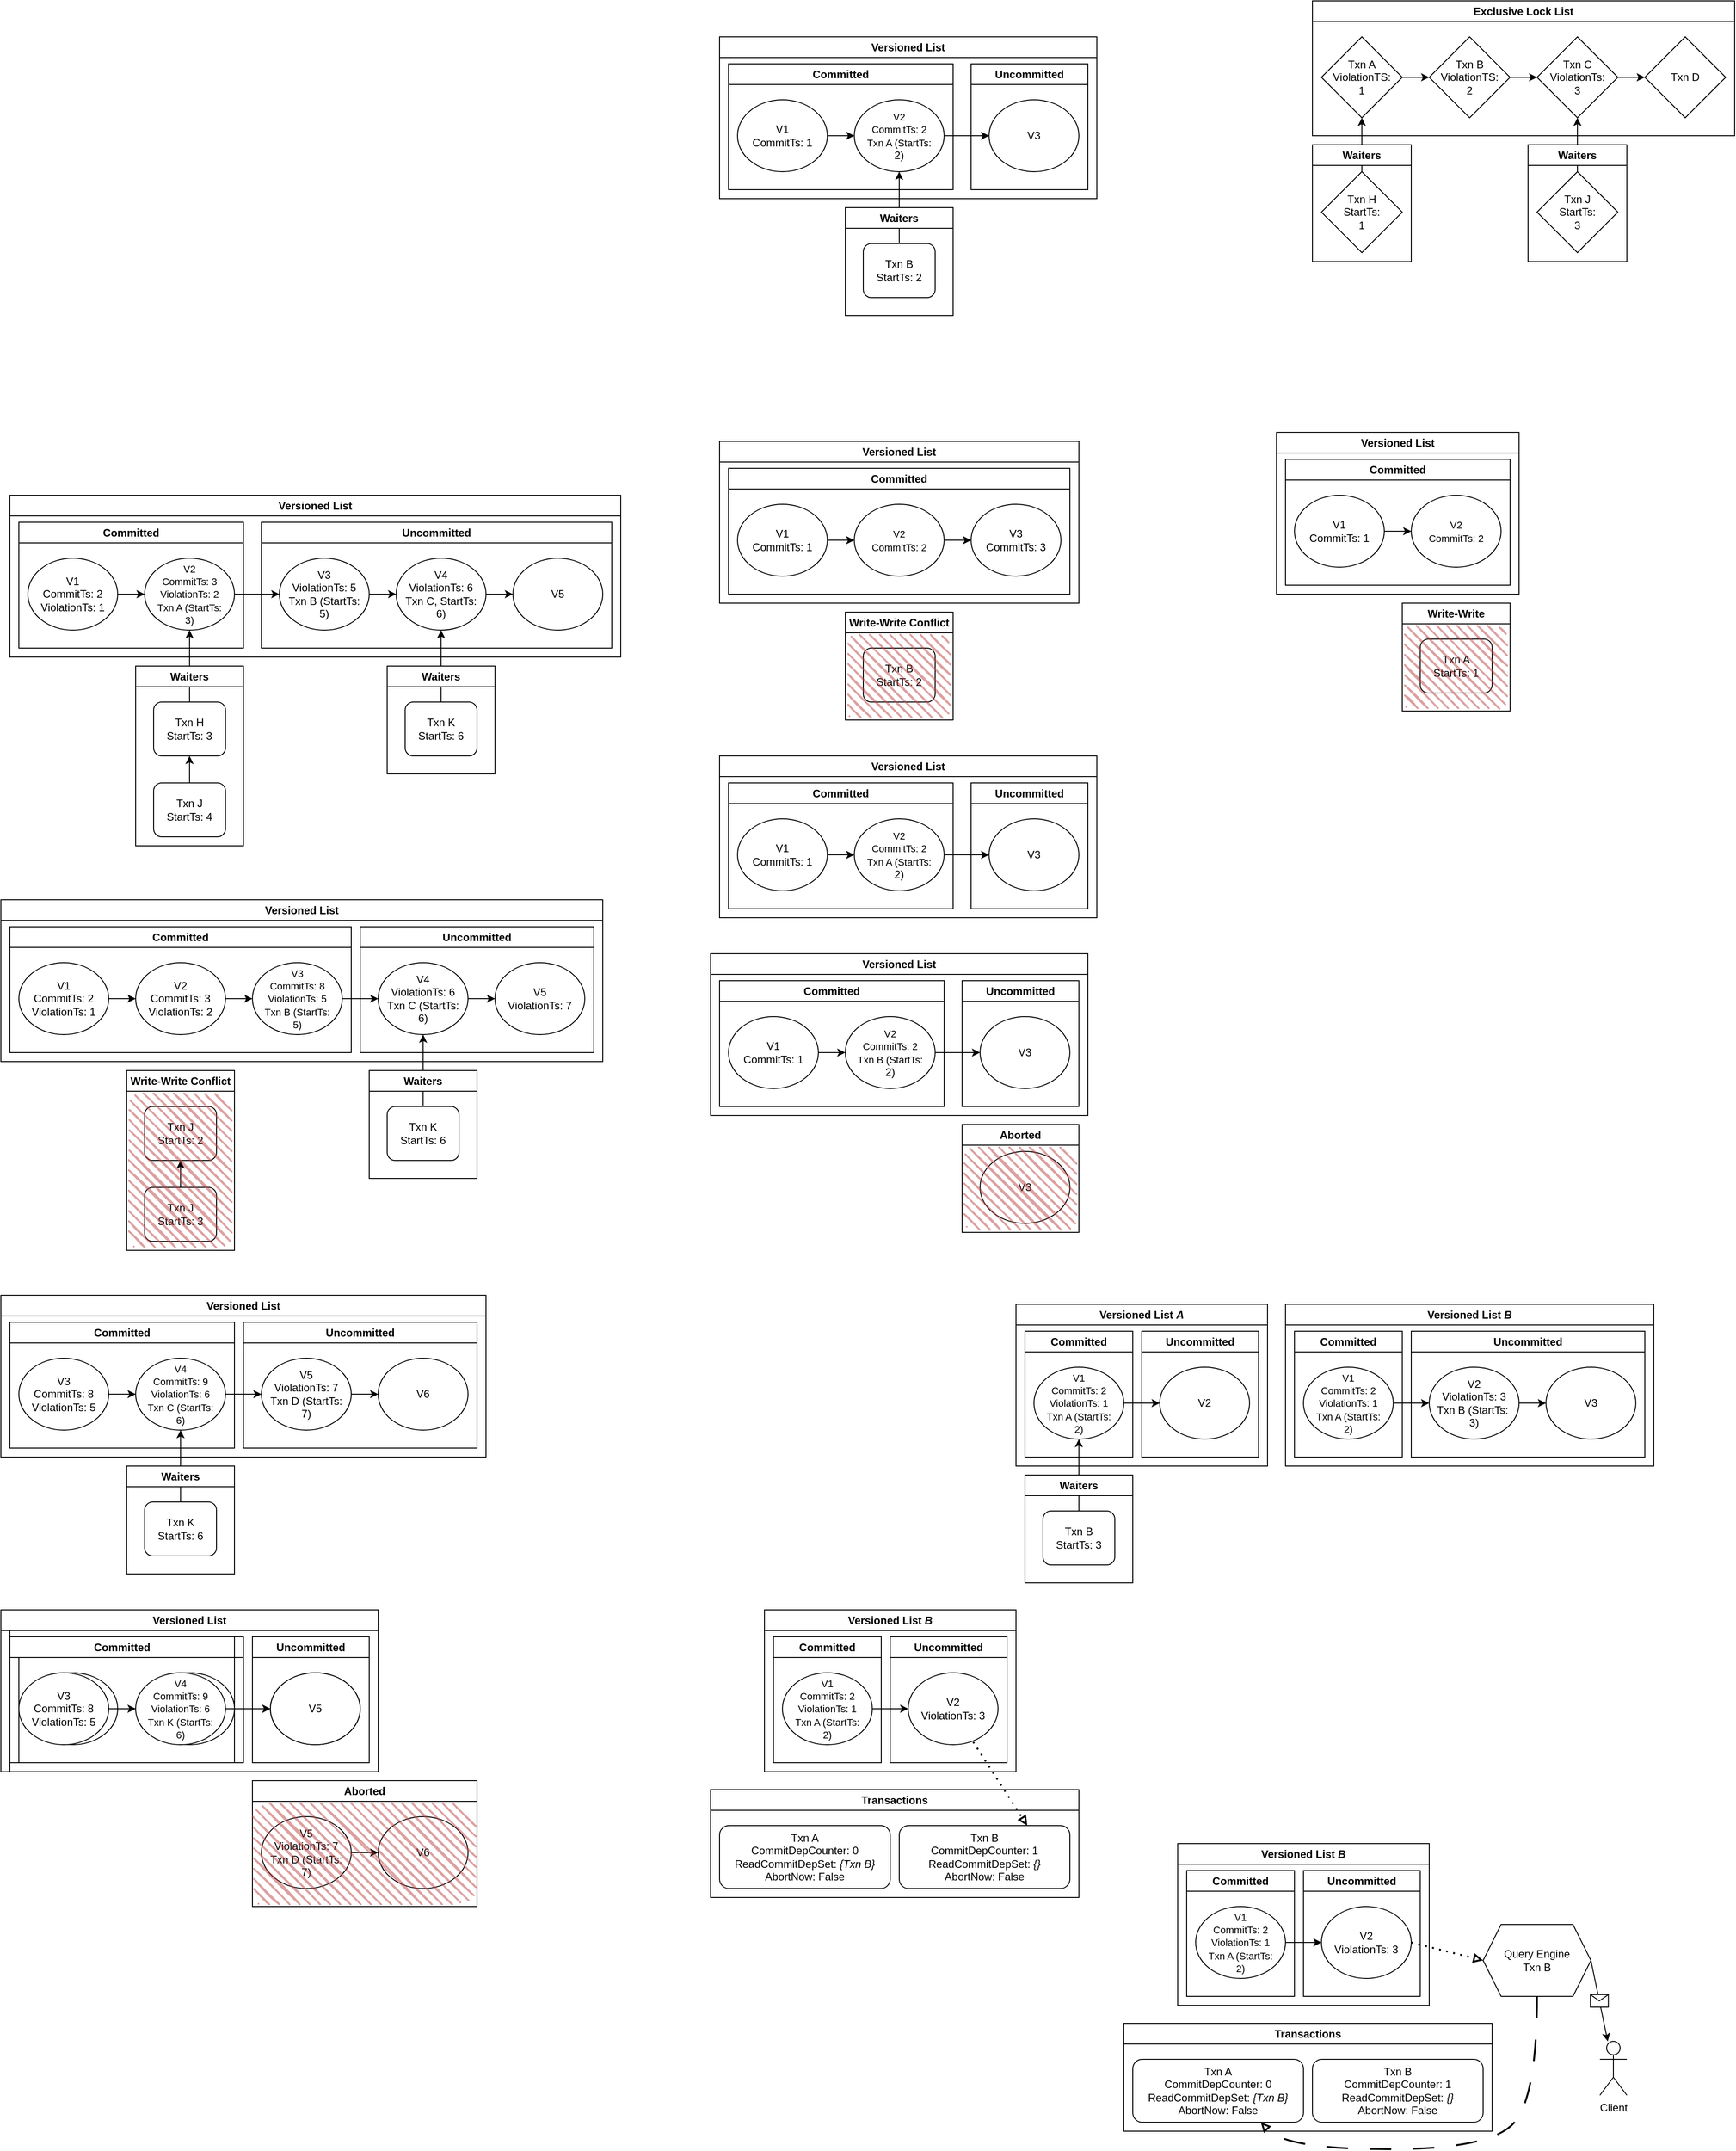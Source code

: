 <mxfile version="26.0.2">
  <diagram name="Page-1" id="-pllxEgTgttmwnAqp5Dl">
    <mxGraphModel dx="1129" dy="2160" grid="1" gridSize="10" guides="1" tooltips="1" connect="1" arrows="1" fold="1" page="0" pageScale="1" pageWidth="850" pageHeight="1100" math="0" shadow="0">
      <root>
        <mxCell id="0" />
        <mxCell id="1" parent="0" />
        <mxCell id="TCS1ktBGP305oOnGpHJa-27" value="Versioned List" style="swimlane;whiteSpace=wrap;html=1;" parent="1" vertex="1">
          <mxGeometry x="60" y="1150" width="410" height="180" as="geometry">
            <mxRectangle x="50" y="800" width="120" height="30" as="alternateBounds" />
          </mxGeometry>
        </mxCell>
        <mxCell id="TCS1ktBGP305oOnGpHJa-28" value="Committed" style="swimlane;whiteSpace=wrap;html=1;" parent="TCS1ktBGP305oOnGpHJa-27" vertex="1">
          <mxGeometry x="10" y="30" width="250" height="140" as="geometry">
            <mxRectangle x="10" y="30" width="100" height="30" as="alternateBounds" />
          </mxGeometry>
        </mxCell>
        <mxCell id="TCS1ktBGP305oOnGpHJa-29" value="&lt;div align=&quot;center&quot;&gt;V3&lt;/div&gt;&lt;div align=&quot;center&quot;&gt;CommitTs: 8&lt;/div&gt;&lt;div align=&quot;center&quot;&gt;ViolationTs: 5&lt;br&gt;&lt;/div&gt;" style="ellipse;whiteSpace=wrap;html=1;align=center;" parent="TCS1ktBGP305oOnGpHJa-28" vertex="1">
          <mxGeometry x="10" y="40" width="100" height="80" as="geometry" />
        </mxCell>
        <mxCell id="TCS1ktBGP305oOnGpHJa-30" value="&lt;div align=&quot;center&quot;&gt;&lt;font style=&quot;font-size: 11px;&quot;&gt;V4&lt;/font&gt;&lt;/div&gt;&lt;div align=&quot;center&quot;&gt;&lt;font style=&quot;font-size: 11px;&quot;&gt;CommitTs: 9&lt;/font&gt;&lt;/div&gt;&lt;div align=&quot;center&quot;&gt;&lt;font style=&quot;font-size: 11px;&quot;&gt;ViolationTs: 6&lt;/font&gt;&lt;/div&gt;&lt;div align=&quot;center&quot;&gt;&lt;font style=&quot;font-size: 11px;&quot;&gt;Txn K (StartTs:&lt;/font&gt;&lt;/div&gt;&lt;div align=&quot;center&quot;&gt;&lt;font style=&quot;font-size: 11px;&quot;&gt;6)&lt;br&gt;&lt;/font&gt;&lt;/div&gt;" style="ellipse;whiteSpace=wrap;html=1;align=center;" parent="TCS1ktBGP305oOnGpHJa-28" vertex="1">
          <mxGeometry x="140" y="40" width="100" height="80" as="geometry" />
        </mxCell>
        <mxCell id="TCS1ktBGP305oOnGpHJa-31" value="" style="endArrow=classic;html=1;rounded=0;entryX=0;entryY=0.5;entryDx=0;entryDy=0;" parent="TCS1ktBGP305oOnGpHJa-28" source="TCS1ktBGP305oOnGpHJa-29" target="TCS1ktBGP305oOnGpHJa-30" edge="1">
          <mxGeometry width="50" height="50" relative="1" as="geometry">
            <mxPoint x="280" y="240" as="sourcePoint" />
            <mxPoint x="350" y="239.58" as="targetPoint" />
          </mxGeometry>
        </mxCell>
        <mxCell id="TCS1ktBGP305oOnGpHJa-36" value="" style="endArrow=classic;html=1;rounded=0;entryX=0;entryY=0.5;entryDx=0;entryDy=0;exitX=1;exitY=0.5;exitDx=0;exitDy=0;" parent="TCS1ktBGP305oOnGpHJa-27" source="TCS1ktBGP305oOnGpHJa-30" target="lfGEMnhsLsWsjFFBKgr2-230" edge="1">
          <mxGeometry width="50" height="50" relative="1" as="geometry">
            <mxPoint x="460" y="180" as="sourcePoint" />
            <mxPoint x="290" y="110" as="targetPoint" />
          </mxGeometry>
        </mxCell>
        <mxCell id="lfGEMnhsLsWsjFFBKgr2-229" value="Uncommitted" style="swimlane;whiteSpace=wrap;html=1;startSize=23;" parent="TCS1ktBGP305oOnGpHJa-27" vertex="1">
          <mxGeometry x="270" y="30" width="130" height="140" as="geometry">
            <mxRectangle x="290" y="40" width="110" height="30" as="alternateBounds" />
          </mxGeometry>
        </mxCell>
        <mxCell id="lfGEMnhsLsWsjFFBKgr2-230" value="V5" style="ellipse;whiteSpace=wrap;html=1;align=center;" parent="lfGEMnhsLsWsjFFBKgr2-229" vertex="1">
          <mxGeometry x="20" y="40" width="100" height="80" as="geometry" />
        </mxCell>
        <mxCell id="lfGEMnhsLsWsjFFBKgr2-165" value="T1" parent="0" />
        <mxCell id="lfGEMnhsLsWsjFFBKgr2-172" value="" style="endArrow=classic;html=1;rounded=0;exitX=0.5;exitY=0;exitDx=0;exitDy=0;entryX=0.5;entryY=1;entryDx=0;entryDy=0;" parent="lfGEMnhsLsWsjFFBKgr2-165" source="lfGEMnhsLsWsjFFBKgr2-174" target="lfGEMnhsLsWsjFFBKgr2-179" edge="1">
          <mxGeometry width="50" height="50" relative="1" as="geometry">
            <mxPoint x="360" y="160" as="sourcePoint" />
            <mxPoint x="410" y="110" as="targetPoint" />
          </mxGeometry>
        </mxCell>
        <mxCell id="lfGEMnhsLsWsjFFBKgr2-173" value="Waiters" style="swimlane;whiteSpace=wrap;html=1;" parent="lfGEMnhsLsWsjFFBKgr2-165" vertex="1">
          <mxGeometry x="200" y="100" width="120" height="200" as="geometry">
            <mxRectangle x="200" y="420" width="120" height="30" as="alternateBounds" />
          </mxGeometry>
        </mxCell>
        <mxCell id="lfGEMnhsLsWsjFFBKgr2-174" value="&lt;div&gt;Txn H&lt;br&gt;&lt;/div&gt;&lt;div&gt;StartTs: 3&lt;br&gt;&lt;/div&gt;" style="rounded=1;whiteSpace=wrap;html=1;" parent="lfGEMnhsLsWsjFFBKgr2-173" vertex="1">
          <mxGeometry x="20" y="40" width="80" height="60" as="geometry" />
        </mxCell>
        <mxCell id="lfGEMnhsLsWsjFFBKgr2-175" value="&lt;div&gt;Txn J&lt;/div&gt;&lt;div&gt;StartTs: 4&lt;/div&gt;" style="rounded=1;whiteSpace=wrap;html=1;" parent="lfGEMnhsLsWsjFFBKgr2-173" vertex="1">
          <mxGeometry x="20" y="130" width="80" height="60" as="geometry" />
        </mxCell>
        <mxCell id="lfGEMnhsLsWsjFFBKgr2-176" value="" style="endArrow=classic;html=1;rounded=0;entryX=0.5;entryY=1;entryDx=0;entryDy=0;exitX=0.5;exitY=0;exitDx=0;exitDy=0;" parent="lfGEMnhsLsWsjFFBKgr2-173" source="lfGEMnhsLsWsjFFBKgr2-175" target="lfGEMnhsLsWsjFFBKgr2-174" edge="1">
          <mxGeometry width="50" height="50" relative="1" as="geometry">
            <mxPoint x="160" y="90" as="sourcePoint" />
            <mxPoint x="210" y="40" as="targetPoint" />
          </mxGeometry>
        </mxCell>
        <mxCell id="lfGEMnhsLsWsjFFBKgr2-177" value="Versioned List" style="swimlane;whiteSpace=wrap;html=1;" parent="lfGEMnhsLsWsjFFBKgr2-165" vertex="1">
          <mxGeometry x="60" y="-90" width="680" height="180" as="geometry" />
        </mxCell>
        <mxCell id="lfGEMnhsLsWsjFFBKgr2-178" value="Committed" style="swimlane;whiteSpace=wrap;html=1;" parent="lfGEMnhsLsWsjFFBKgr2-177" vertex="1">
          <mxGeometry x="10" y="30" width="250" height="140" as="geometry">
            <mxRectangle x="30" y="40" width="100" height="30" as="alternateBounds" />
          </mxGeometry>
        </mxCell>
        <mxCell id="lfGEMnhsLsWsjFFBKgr2-179" value="&lt;div align=&quot;center&quot;&gt;&lt;font style=&quot;font-size: 11px;&quot;&gt;V2&lt;/font&gt;&lt;/div&gt;&lt;div align=&quot;center&quot;&gt;&lt;font style=&quot;font-size: 11px;&quot;&gt;CommitTs: 3&lt;/font&gt;&lt;/div&gt;&lt;div align=&quot;center&quot;&gt;&lt;div align=&quot;center&quot;&gt;&lt;font style=&quot;font-size: 11px;&quot;&gt;ViolationTs: 2&lt;/font&gt;&lt;/div&gt;&lt;/div&gt;&lt;div align=&quot;center&quot;&gt;&lt;font style=&quot;font-size: 11px;&quot;&gt;Txn A (StartTs:&lt;/font&gt;&lt;/div&gt;&lt;div align=&quot;center&quot;&gt;&lt;font style=&quot;font-size: 11px;&quot;&gt;3)&lt;/font&gt;&lt;/div&gt;" style="ellipse;whiteSpace=wrap;html=1;align=center;" parent="lfGEMnhsLsWsjFFBKgr2-178" vertex="1">
          <mxGeometry x="140" y="40" width="100" height="80" as="geometry" />
        </mxCell>
        <mxCell id="lfGEMnhsLsWsjFFBKgr2-180" value="&lt;div align=&quot;center&quot;&gt;V1&lt;/div&gt;&lt;div align=&quot;center&quot;&gt;CommitTs: 2&lt;br&gt;&lt;/div&gt;&lt;div align=&quot;center&quot;&gt;ViolationTs: 1&lt;br&gt;&lt;/div&gt;" style="ellipse;whiteSpace=wrap;html=1;align=center;" parent="lfGEMnhsLsWsjFFBKgr2-178" vertex="1">
          <mxGeometry x="10" y="40" width="100" height="80" as="geometry" />
        </mxCell>
        <mxCell id="lfGEMnhsLsWsjFFBKgr2-181" value="" style="endArrow=classic;html=1;rounded=0;exitX=1;exitY=0.5;exitDx=0;exitDy=0;entryX=0;entryY=0.5;entryDx=0;entryDy=0;" parent="lfGEMnhsLsWsjFFBKgr2-178" source="lfGEMnhsLsWsjFFBKgr2-180" target="lfGEMnhsLsWsjFFBKgr2-179" edge="1">
          <mxGeometry width="50" height="50" relative="1" as="geometry">
            <mxPoint x="60" y="160" as="sourcePoint" />
            <mxPoint x="210" y="130" as="targetPoint" />
          </mxGeometry>
        </mxCell>
        <mxCell id="lfGEMnhsLsWsjFFBKgr2-182" value="Uncommitted" style="swimlane;whiteSpace=wrap;html=1;" parent="lfGEMnhsLsWsjFFBKgr2-177" vertex="1">
          <mxGeometry x="280" y="30" width="390" height="140" as="geometry">
            <mxRectangle x="290" y="40" width="110" height="30" as="alternateBounds" />
          </mxGeometry>
        </mxCell>
        <mxCell id="lfGEMnhsLsWsjFFBKgr2-183" value="&lt;div align=&quot;center&quot;&gt;V4&lt;/div&gt;&lt;div align=&quot;center&quot;&gt;ViolationTs: 6&lt;br&gt;&lt;/div&gt;&lt;div align=&quot;center&quot;&gt;Txn C, StartTs:&lt;/div&gt;&lt;div align=&quot;center&quot;&gt;6)&lt;/div&gt;" style="ellipse;whiteSpace=wrap;html=1;align=center;" parent="lfGEMnhsLsWsjFFBKgr2-182" vertex="1">
          <mxGeometry x="150" y="40" width="100" height="80" as="geometry" />
        </mxCell>
        <mxCell id="lfGEMnhsLsWsjFFBKgr2-184" value="&lt;div align=&quot;center&quot;&gt;V3&lt;/div&gt;&lt;div align=&quot;center&quot;&gt;ViolationTs: 5&lt;br&gt;&lt;/div&gt;&lt;div&gt;Txn B (StartTs:&lt;/div&gt;&lt;div&gt;5)&lt;br&gt;&lt;/div&gt;" style="ellipse;whiteSpace=wrap;html=1;align=center;" parent="lfGEMnhsLsWsjFFBKgr2-182" vertex="1">
          <mxGeometry x="20" y="40" width="100" height="80" as="geometry" />
        </mxCell>
        <mxCell id="lfGEMnhsLsWsjFFBKgr2-185" value="" style="endArrow=classic;html=1;rounded=0;entryX=0;entryY=0.5;entryDx=0;entryDy=0;exitX=1;exitY=0.5;exitDx=0;exitDy=0;" parent="lfGEMnhsLsWsjFFBKgr2-182" source="lfGEMnhsLsWsjFFBKgr2-184" target="lfGEMnhsLsWsjFFBKgr2-183" edge="1">
          <mxGeometry width="50" height="50" relative="1" as="geometry">
            <mxPoint y="-10" as="sourcePoint" />
            <mxPoint x="50" y="-60" as="targetPoint" />
          </mxGeometry>
        </mxCell>
        <mxCell id="lfGEMnhsLsWsjFFBKgr2-186" value="V5" style="ellipse;whiteSpace=wrap;html=1;align=center;" parent="lfGEMnhsLsWsjFFBKgr2-182" vertex="1">
          <mxGeometry x="280" y="40" width="100" height="80" as="geometry" />
        </mxCell>
        <mxCell id="lfGEMnhsLsWsjFFBKgr2-187" value="" style="endArrow=classic;html=1;rounded=0;exitX=1;exitY=0.5;exitDx=0;exitDy=0;entryX=0;entryY=0.5;entryDx=0;entryDy=0;" parent="lfGEMnhsLsWsjFFBKgr2-182" source="lfGEMnhsLsWsjFFBKgr2-183" target="lfGEMnhsLsWsjFFBKgr2-186" edge="1">
          <mxGeometry width="50" height="50" relative="1" as="geometry">
            <mxPoint x="250" y="100" as="sourcePoint" />
            <mxPoint x="300" y="50" as="targetPoint" />
          </mxGeometry>
        </mxCell>
        <mxCell id="lfGEMnhsLsWsjFFBKgr2-188" value="" style="endArrow=classic;html=1;rounded=0;exitX=1;exitY=0.5;exitDx=0;exitDy=0;entryX=0;entryY=0.5;entryDx=0;entryDy=0;" parent="lfGEMnhsLsWsjFFBKgr2-177" source="lfGEMnhsLsWsjFFBKgr2-179" target="lfGEMnhsLsWsjFFBKgr2-184" edge="1">
          <mxGeometry width="50" height="50" relative="1" as="geometry">
            <mxPoint x="270" y="109.58" as="sourcePoint" />
            <mxPoint x="320" y="109.58" as="targetPoint" />
          </mxGeometry>
        </mxCell>
        <mxCell id="lfGEMnhsLsWsjFFBKgr2-189" value="" style="endArrow=classic;html=1;rounded=0;exitX=0.5;exitY=0;exitDx=0;exitDy=0;entryX=0.5;entryY=1;entryDx=0;entryDy=0;" parent="lfGEMnhsLsWsjFFBKgr2-165" source="lfGEMnhsLsWsjFFBKgr2-191" target="lfGEMnhsLsWsjFFBKgr2-183" edge="1">
          <mxGeometry width="50" height="50" relative="1" as="geometry">
            <mxPoint x="380" y="-10" as="sourcePoint" />
            <mxPoint x="640" y="120" as="targetPoint" />
          </mxGeometry>
        </mxCell>
        <mxCell id="lfGEMnhsLsWsjFFBKgr2-190" value="Waiters" style="swimlane;whiteSpace=wrap;html=1;" parent="lfGEMnhsLsWsjFFBKgr2-165" vertex="1">
          <mxGeometry x="480" y="100" width="120" height="120" as="geometry">
            <mxRectangle x="200" y="420" width="120" height="30" as="alternateBounds" />
          </mxGeometry>
        </mxCell>
        <mxCell id="lfGEMnhsLsWsjFFBKgr2-191" value="&lt;div&gt;Txn K&lt;br&gt;&lt;/div&gt;&lt;div&gt;StartTs: 6&lt;br&gt;&lt;/div&gt;" style="rounded=1;whiteSpace=wrap;html=1;" parent="lfGEMnhsLsWsjFFBKgr2-190" vertex="1">
          <mxGeometry x="20" y="40" width="80" height="60" as="geometry" />
        </mxCell>
        <mxCell id="lfGEMnhsLsWsjFFBKgr2-166" value="T2" parent="0" />
        <mxCell id="lfGEMnhsLsWsjFFBKgr2-192" value="Write-Write Conflict" style="swimlane;whiteSpace=wrap;html=1;" parent="lfGEMnhsLsWsjFFBKgr2-166" vertex="1">
          <mxGeometry x="190" y="550" width="120" height="200" as="geometry">
            <mxRectangle x="200" y="420" width="120" height="30" as="alternateBounds" />
          </mxGeometry>
        </mxCell>
        <mxCell id="lfGEMnhsLsWsjFFBKgr2-193" value="&lt;div&gt;Txn J&lt;/div&gt;&lt;div&gt;StartTs: 2&lt;br&gt;&lt;/div&gt;" style="rounded=1;whiteSpace=wrap;html=1;" parent="lfGEMnhsLsWsjFFBKgr2-192" vertex="1">
          <mxGeometry x="20" y="40" width="80" height="60" as="geometry" />
        </mxCell>
        <mxCell id="lfGEMnhsLsWsjFFBKgr2-194" value="&lt;div&gt;Txn J&lt;/div&gt;&lt;div&gt;StartTs: 3&lt;br&gt;&lt;/div&gt;" style="rounded=1;whiteSpace=wrap;html=1;" parent="lfGEMnhsLsWsjFFBKgr2-192" vertex="1">
          <mxGeometry x="20" y="130" width="80" height="60" as="geometry" />
        </mxCell>
        <mxCell id="lfGEMnhsLsWsjFFBKgr2-195" value="" style="endArrow=classic;html=1;rounded=0;entryX=0.5;entryY=1;entryDx=0;entryDy=0;exitX=0.5;exitY=0;exitDx=0;exitDy=0;" parent="lfGEMnhsLsWsjFFBKgr2-192" source="lfGEMnhsLsWsjFFBKgr2-194" target="lfGEMnhsLsWsjFFBKgr2-193" edge="1">
          <mxGeometry width="50" height="50" relative="1" as="geometry">
            <mxPoint x="160" y="90" as="sourcePoint" />
            <mxPoint x="210" y="40" as="targetPoint" />
          </mxGeometry>
        </mxCell>
        <mxCell id="lfGEMnhsLsWsjFFBKgr2-196" value="" style="rounded=1;whiteSpace=wrap;html=1;strokeWidth=1;fillWeight=2;hachureGap=8;hachureAngle=45;fillColor=#BC4242;sketch=1;strokeColor=none;fillStyle=hachure;gradientColor=none;opacity=50;rotation=0;" parent="lfGEMnhsLsWsjFFBKgr2-192" vertex="1">
          <mxGeometry x="1" y="26" width="116.2" height="172" as="geometry" />
        </mxCell>
        <mxCell id="lfGEMnhsLsWsjFFBKgr2-197" value="Versioned List" style="swimlane;whiteSpace=wrap;html=1;" parent="lfGEMnhsLsWsjFFBKgr2-166" vertex="1">
          <mxGeometry x="50" y="360" width="670" height="180" as="geometry" />
        </mxCell>
        <mxCell id="lfGEMnhsLsWsjFFBKgr2-198" value="Committed" style="swimlane;whiteSpace=wrap;html=1;" parent="lfGEMnhsLsWsjFFBKgr2-197" vertex="1">
          <mxGeometry x="10" y="30" width="380" height="140" as="geometry">
            <mxRectangle x="10" y="30" width="100" height="30" as="alternateBounds" />
          </mxGeometry>
        </mxCell>
        <mxCell id="lfGEMnhsLsWsjFFBKgr2-199" value="&lt;div align=&quot;center&quot;&gt;V2&lt;/div&gt;&lt;div align=&quot;center&quot;&gt;CommitTs: 3&lt;br&gt;&lt;/div&gt;&lt;div align=&quot;center&quot;&gt;ViolationTs: 2&lt;br&gt;&lt;/div&gt;" style="ellipse;whiteSpace=wrap;html=1;align=center;" parent="lfGEMnhsLsWsjFFBKgr2-198" vertex="1">
          <mxGeometry x="140" y="40" width="100" height="80" as="geometry" />
        </mxCell>
        <mxCell id="lfGEMnhsLsWsjFFBKgr2-200" value="&lt;div align=&quot;center&quot;&gt;V1&lt;/div&gt;&lt;div align=&quot;center&quot;&gt;CommitTs: 2&lt;/div&gt;&lt;div align=&quot;center&quot;&gt;ViolationTs: 1&lt;br&gt;&lt;/div&gt;" style="ellipse;whiteSpace=wrap;html=1;align=center;" parent="lfGEMnhsLsWsjFFBKgr2-198" vertex="1">
          <mxGeometry x="10" y="40" width="100" height="80" as="geometry" />
        </mxCell>
        <mxCell id="lfGEMnhsLsWsjFFBKgr2-201" value="" style="endArrow=classic;html=1;rounded=0;exitX=1;exitY=0.5;exitDx=0;exitDy=0;entryX=0;entryY=0.5;entryDx=0;entryDy=0;" parent="lfGEMnhsLsWsjFFBKgr2-198" source="lfGEMnhsLsWsjFFBKgr2-200" target="lfGEMnhsLsWsjFFBKgr2-199" edge="1">
          <mxGeometry width="50" height="50" relative="1" as="geometry">
            <mxPoint x="60" y="160" as="sourcePoint" />
            <mxPoint x="210" y="130" as="targetPoint" />
          </mxGeometry>
        </mxCell>
        <mxCell id="lfGEMnhsLsWsjFFBKgr2-202" value="&lt;div align=&quot;center&quot;&gt;&lt;font style=&quot;font-size: 11px;&quot;&gt;V3&lt;/font&gt;&lt;/div&gt;&lt;div align=&quot;center&quot;&gt;&lt;font style=&quot;font-size: 11px;&quot;&gt;CommitTs: 8&lt;br&gt;&lt;/font&gt;&lt;/div&gt;&lt;div&gt;&lt;font style=&quot;font-size: 11px;&quot;&gt;ViolationTs: 5&lt;/font&gt;&lt;/div&gt;&lt;div&gt;&lt;font style=&quot;font-size: 11px;&quot;&gt;Txn B (StartTs:&lt;/font&gt;&lt;/div&gt;&lt;div&gt;&lt;font style=&quot;font-size: 11px;&quot;&gt;5)&lt;br&gt;&lt;/font&gt;&lt;/div&gt;" style="ellipse;whiteSpace=wrap;html=1;align=center;" parent="lfGEMnhsLsWsjFFBKgr2-198" vertex="1">
          <mxGeometry x="270" y="40" width="100" height="80" as="geometry" />
        </mxCell>
        <mxCell id="lfGEMnhsLsWsjFFBKgr2-203" value="" style="endArrow=classic;html=1;rounded=0;exitX=1;exitY=0.5;exitDx=0;exitDy=0;entryX=0;entryY=0.5;entryDx=0;entryDy=0;" parent="lfGEMnhsLsWsjFFBKgr2-198" source="lfGEMnhsLsWsjFFBKgr2-199" target="lfGEMnhsLsWsjFFBKgr2-202" edge="1">
          <mxGeometry width="50" height="50" relative="1" as="geometry">
            <mxPoint x="260" y="79.58" as="sourcePoint" />
            <mxPoint x="310" y="79.58" as="targetPoint" />
          </mxGeometry>
        </mxCell>
        <mxCell id="lfGEMnhsLsWsjFFBKgr2-204" value="Uncommitted" style="swimlane;whiteSpace=wrap;html=1;" parent="lfGEMnhsLsWsjFFBKgr2-197" vertex="1">
          <mxGeometry x="400" y="30" width="260" height="140" as="geometry">
            <mxRectangle x="290" y="40" width="110" height="30" as="alternateBounds" />
          </mxGeometry>
        </mxCell>
        <mxCell id="lfGEMnhsLsWsjFFBKgr2-205" value="&lt;div align=&quot;center&quot;&gt;V4&lt;/div&gt;&lt;div align=&quot;center&quot;&gt;ViolationTs: 6&lt;br&gt;&lt;/div&gt;&lt;div align=&quot;center&quot;&gt;Txn C (StartTs:&lt;/div&gt;&lt;div align=&quot;center&quot;&gt;6)&lt;br&gt;&lt;/div&gt;" style="ellipse;whiteSpace=wrap;html=1;align=center;" parent="lfGEMnhsLsWsjFFBKgr2-204" vertex="1">
          <mxGeometry x="20" y="40" width="100" height="80" as="geometry" />
        </mxCell>
        <mxCell id="lfGEMnhsLsWsjFFBKgr2-206" value="&lt;div&gt;V5&lt;/div&gt;&lt;div&gt;ViolationTs: 7&lt;br&gt;&lt;/div&gt;" style="ellipse;whiteSpace=wrap;html=1;align=center;" parent="lfGEMnhsLsWsjFFBKgr2-204" vertex="1">
          <mxGeometry x="150" y="40" width="100" height="80" as="geometry" />
        </mxCell>
        <mxCell id="lfGEMnhsLsWsjFFBKgr2-207" value="" style="endArrow=classic;html=1;rounded=0;exitX=1;exitY=0.5;exitDx=0;exitDy=0;entryX=0;entryY=0.5;entryDx=0;entryDy=0;" parent="lfGEMnhsLsWsjFFBKgr2-204" source="lfGEMnhsLsWsjFFBKgr2-205" target="lfGEMnhsLsWsjFFBKgr2-206" edge="1">
          <mxGeometry width="50" height="50" relative="1" as="geometry">
            <mxPoint x="120" y="100" as="sourcePoint" />
            <mxPoint x="170" y="50" as="targetPoint" />
          </mxGeometry>
        </mxCell>
        <mxCell id="lfGEMnhsLsWsjFFBKgr2-208" value="" style="endArrow=classic;html=1;rounded=0;entryX=0;entryY=0.5;entryDx=0;entryDy=0;exitX=1;exitY=0.5;exitDx=0;exitDy=0;" parent="lfGEMnhsLsWsjFFBKgr2-197" source="lfGEMnhsLsWsjFFBKgr2-202" target="lfGEMnhsLsWsjFFBKgr2-205" edge="1">
          <mxGeometry width="50" height="50" relative="1" as="geometry">
            <mxPoint x="420" y="20" as="sourcePoint" />
            <mxPoint x="470" y="-30" as="targetPoint" />
          </mxGeometry>
        </mxCell>
        <mxCell id="lfGEMnhsLsWsjFFBKgr2-209" value="" style="endArrow=classic;html=1;rounded=0;exitX=0.5;exitY=0;exitDx=0;exitDy=0;entryX=0.5;entryY=1;entryDx=0;entryDy=0;" parent="lfGEMnhsLsWsjFFBKgr2-166" source="lfGEMnhsLsWsjFFBKgr2-211" target="lfGEMnhsLsWsjFFBKgr2-205" edge="1">
          <mxGeometry width="50" height="50" relative="1" as="geometry">
            <mxPoint x="370" y="440" as="sourcePoint" />
            <mxPoint x="630" y="570" as="targetPoint" />
          </mxGeometry>
        </mxCell>
        <mxCell id="lfGEMnhsLsWsjFFBKgr2-210" value="Waiters" style="swimlane;whiteSpace=wrap;html=1;" parent="lfGEMnhsLsWsjFFBKgr2-166" vertex="1">
          <mxGeometry x="460" y="550" width="120" height="120" as="geometry">
            <mxRectangle x="200" y="420" width="120" height="30" as="alternateBounds" />
          </mxGeometry>
        </mxCell>
        <mxCell id="lfGEMnhsLsWsjFFBKgr2-211" value="&lt;div&gt;Txn K&lt;br&gt;&lt;/div&gt;&lt;div&gt;StartTs: 6&lt;br&gt;&lt;/div&gt;" style="rounded=1;whiteSpace=wrap;html=1;" parent="lfGEMnhsLsWsjFFBKgr2-210" vertex="1">
          <mxGeometry x="20" y="40" width="80" height="60" as="geometry" />
        </mxCell>
        <mxCell id="lfGEMnhsLsWsjFFBKgr2-167" value="T3" parent="0" />
        <mxCell id="lfGEMnhsLsWsjFFBKgr2-212" value="Versioned List" style="swimlane;whiteSpace=wrap;html=1;" parent="lfGEMnhsLsWsjFFBKgr2-167" vertex="1">
          <mxGeometry x="50" y="800" width="540" height="180" as="geometry">
            <mxRectangle x="50" y="800" width="120" height="30" as="alternateBounds" />
          </mxGeometry>
        </mxCell>
        <mxCell id="lfGEMnhsLsWsjFFBKgr2-213" value="Committed" style="swimlane;whiteSpace=wrap;html=1;" parent="lfGEMnhsLsWsjFFBKgr2-212" vertex="1">
          <mxGeometry x="10" y="30" width="250" height="140" as="geometry">
            <mxRectangle x="10" y="30" width="100" height="30" as="alternateBounds" />
          </mxGeometry>
        </mxCell>
        <mxCell id="lfGEMnhsLsWsjFFBKgr2-214" value="&lt;div align=&quot;center&quot;&gt;V3&lt;/div&gt;&lt;div align=&quot;center&quot;&gt;CommitTs: 8&lt;/div&gt;&lt;div align=&quot;center&quot;&gt;ViolationTs: 5&lt;br&gt;&lt;/div&gt;" style="ellipse;whiteSpace=wrap;html=1;align=center;" parent="lfGEMnhsLsWsjFFBKgr2-213" vertex="1">
          <mxGeometry x="10" y="40" width="100" height="80" as="geometry" />
        </mxCell>
        <mxCell id="lfGEMnhsLsWsjFFBKgr2-215" value="&lt;div align=&quot;center&quot;&gt;&lt;font style=&quot;font-size: 11px;&quot;&gt;V4&lt;/font&gt;&lt;/div&gt;&lt;div align=&quot;center&quot;&gt;&lt;font style=&quot;font-size: 11px;&quot;&gt;CommitTs: 9&lt;br&gt;&lt;/font&gt;&lt;/div&gt;&lt;div&gt;&lt;font style=&quot;font-size: 11px;&quot;&gt;ViolationTs: 6&lt;br&gt;&lt;/font&gt;&lt;/div&gt;&lt;div&gt;&lt;font style=&quot;font-size: 11px;&quot;&gt;Txn C (StartTs:&lt;/font&gt;&lt;/div&gt;&lt;div&gt;&lt;font style=&quot;font-size: 11px;&quot;&gt;6)&lt;br&gt;&lt;/font&gt;&lt;/div&gt;" style="ellipse;whiteSpace=wrap;html=1;align=center;" parent="lfGEMnhsLsWsjFFBKgr2-213" vertex="1">
          <mxGeometry x="140" y="40" width="100" height="80" as="geometry" />
        </mxCell>
        <mxCell id="lfGEMnhsLsWsjFFBKgr2-216" value="" style="endArrow=classic;html=1;rounded=0;entryX=0;entryY=0.5;entryDx=0;entryDy=0;" parent="lfGEMnhsLsWsjFFBKgr2-213" source="lfGEMnhsLsWsjFFBKgr2-214" target="lfGEMnhsLsWsjFFBKgr2-215" edge="1">
          <mxGeometry width="50" height="50" relative="1" as="geometry">
            <mxPoint x="280" y="240" as="sourcePoint" />
            <mxPoint x="350" y="239.58" as="targetPoint" />
          </mxGeometry>
        </mxCell>
        <mxCell id="lfGEMnhsLsWsjFFBKgr2-217" value="Uncommitted" style="swimlane;whiteSpace=wrap;html=1;" parent="lfGEMnhsLsWsjFFBKgr2-212" vertex="1">
          <mxGeometry x="270" y="30" width="260" height="140" as="geometry">
            <mxRectangle x="290" y="40" width="110" height="30" as="alternateBounds" />
          </mxGeometry>
        </mxCell>
        <mxCell id="lfGEMnhsLsWsjFFBKgr2-218" value="&lt;div&gt;V5&lt;/div&gt;&lt;div&gt;ViolationTs: 7&lt;br&gt;&lt;/div&gt;&lt;div&gt;Txn D (StartTs:&lt;/div&gt;&lt;div&gt;7)&lt;br&gt;&lt;/div&gt;" style="ellipse;whiteSpace=wrap;html=1;align=center;" parent="lfGEMnhsLsWsjFFBKgr2-217" vertex="1">
          <mxGeometry x="20" y="40" width="100" height="80" as="geometry" />
        </mxCell>
        <mxCell id="lfGEMnhsLsWsjFFBKgr2-219" value="&lt;div&gt;V6&lt;/div&gt;" style="ellipse;whiteSpace=wrap;html=1;align=center;" parent="lfGEMnhsLsWsjFFBKgr2-217" vertex="1">
          <mxGeometry x="150" y="40" width="100" height="80" as="geometry" />
        </mxCell>
        <mxCell id="lfGEMnhsLsWsjFFBKgr2-220" value="" style="endArrow=classic;html=1;rounded=0;exitX=1;exitY=0.5;exitDx=0;exitDy=0;entryX=0;entryY=0.5;entryDx=0;entryDy=0;" parent="lfGEMnhsLsWsjFFBKgr2-217" source="lfGEMnhsLsWsjFFBKgr2-218" target="lfGEMnhsLsWsjFFBKgr2-219" edge="1">
          <mxGeometry width="50" height="50" relative="1" as="geometry">
            <mxPoint x="130" y="90" as="sourcePoint" />
            <mxPoint x="30" y="90" as="targetPoint" />
          </mxGeometry>
        </mxCell>
        <mxCell id="lfGEMnhsLsWsjFFBKgr2-221" value="" style="endArrow=classic;html=1;rounded=0;entryX=0;entryY=0.5;entryDx=0;entryDy=0;exitX=1;exitY=0.5;exitDx=0;exitDy=0;" parent="lfGEMnhsLsWsjFFBKgr2-212" source="lfGEMnhsLsWsjFFBKgr2-215" target="lfGEMnhsLsWsjFFBKgr2-218" edge="1">
          <mxGeometry width="50" height="50" relative="1" as="geometry">
            <mxPoint x="460" y="180" as="sourcePoint" />
            <mxPoint x="460" y="270" as="targetPoint" />
          </mxGeometry>
        </mxCell>
        <mxCell id="lfGEMnhsLsWsjFFBKgr2-222" value="" style="endArrow=classic;html=1;rounded=0;exitX=0.5;exitY=0;exitDx=0;exitDy=0;entryX=0.5;entryY=1;entryDx=0;entryDy=0;" parent="lfGEMnhsLsWsjFFBKgr2-167" source="lfGEMnhsLsWsjFFBKgr2-224" target="lfGEMnhsLsWsjFFBKgr2-215" edge="1">
          <mxGeometry width="50" height="50" relative="1" as="geometry">
            <mxPoint x="125" y="870" as="sourcePoint" />
            <mxPoint x="385" y="1000" as="targetPoint" />
          </mxGeometry>
        </mxCell>
        <mxCell id="lfGEMnhsLsWsjFFBKgr2-223" value="Waiters" style="swimlane;whiteSpace=wrap;html=1;" parent="lfGEMnhsLsWsjFFBKgr2-167" vertex="1">
          <mxGeometry x="190" y="990" width="120" height="120" as="geometry">
            <mxRectangle x="200" y="420" width="120" height="30" as="alternateBounds" />
          </mxGeometry>
        </mxCell>
        <mxCell id="lfGEMnhsLsWsjFFBKgr2-224" value="&lt;div&gt;Txn K&lt;br&gt;&lt;/div&gt;&lt;div&gt;StartTs: 6&lt;br&gt;&lt;/div&gt;" style="rounded=1;whiteSpace=wrap;html=1;" parent="lfGEMnhsLsWsjFFBKgr2-223" vertex="1">
          <mxGeometry x="20" y="40" width="80" height="60" as="geometry" />
        </mxCell>
        <mxCell id="lfGEMnhsLsWsjFFBKgr2-168" value="T4" parent="0" />
        <mxCell id="lfGEMnhsLsWsjFFBKgr2-231" value="Aborted" style="swimlane;whiteSpace=wrap;html=1;" parent="lfGEMnhsLsWsjFFBKgr2-168" vertex="1">
          <mxGeometry x="330" y="1340" width="250" height="140" as="geometry">
            <mxRectangle x="290" y="40" width="110" height="30" as="alternateBounds" />
          </mxGeometry>
        </mxCell>
        <mxCell id="lfGEMnhsLsWsjFFBKgr2-233" value="&lt;div&gt;V5&lt;/div&gt;&lt;div&gt;ViolationTs: 7&lt;br&gt;&lt;/div&gt;&lt;div&gt;Txn D (StartTs:&lt;/div&gt;&lt;div&gt;7)&lt;br&gt;&lt;/div&gt;" style="ellipse;whiteSpace=wrap;html=1;align=center;" parent="lfGEMnhsLsWsjFFBKgr2-231" vertex="1">
          <mxGeometry x="10" y="40" width="100" height="80" as="geometry" />
        </mxCell>
        <mxCell id="lfGEMnhsLsWsjFFBKgr2-235" value="&lt;div&gt;V6&lt;/div&gt;" style="ellipse;whiteSpace=wrap;html=1;align=center;" parent="lfGEMnhsLsWsjFFBKgr2-231" vertex="1">
          <mxGeometry x="140" y="40" width="100" height="80" as="geometry" />
        </mxCell>
        <mxCell id="lfGEMnhsLsWsjFFBKgr2-236" value="" style="endArrow=classic;html=1;rounded=0;exitX=1;exitY=0.5;exitDx=0;exitDy=0;entryX=0;entryY=0.5;entryDx=0;entryDy=0;" parent="lfGEMnhsLsWsjFFBKgr2-231" source="lfGEMnhsLsWsjFFBKgr2-233" target="lfGEMnhsLsWsjFFBKgr2-235" edge="1">
          <mxGeometry width="50" height="50" relative="1" as="geometry">
            <mxPoint x="120" y="90" as="sourcePoint" />
            <mxPoint x="20" y="90" as="targetPoint" />
          </mxGeometry>
        </mxCell>
        <mxCell id="kRb6PwWx2qze3iZ3p1lN-1" value="" style="rounded=1;whiteSpace=wrap;html=1;strokeWidth=1;fillWeight=2;hachureGap=8;hachureAngle=45;fillColor=#BC4242;sketch=1;strokeColor=none;fillStyle=hachure;gradientColor=none;opacity=50;rotation=0;" parent="lfGEMnhsLsWsjFFBKgr2-231" vertex="1">
          <mxGeometry y="28" width="244" height="111" as="geometry" />
        </mxCell>
        <mxCell id="2Rrp769z8owgkOt1bYx3-27" value="Versioned List" style="swimlane;whiteSpace=wrap;html=1;" parent="lfGEMnhsLsWsjFFBKgr2-168" vertex="1">
          <mxGeometry x="50" y="1150" width="420" height="180" as="geometry" />
        </mxCell>
        <mxCell id="2Rrp769z8owgkOt1bYx3-28" value="Committed" style="swimlane;whiteSpace=wrap;html=1;" parent="2Rrp769z8owgkOt1bYx3-27" vertex="1">
          <mxGeometry x="10" y="30" width="250" height="140" as="geometry">
            <mxRectangle x="30" y="40" width="100" height="30" as="alternateBounds" />
          </mxGeometry>
        </mxCell>
        <mxCell id="2Rrp769z8owgkOt1bYx3-29" value="&lt;div align=&quot;center&quot;&gt;&lt;font style=&quot;font-size: 11px;&quot;&gt;V4&lt;/font&gt;&lt;/div&gt;&lt;div align=&quot;center&quot;&gt;&lt;font style=&quot;font-size: 11px;&quot;&gt;CommitTs: 9&lt;br&gt;&lt;/font&gt;&lt;/div&gt;&lt;div&gt;&lt;font style=&quot;font-size: 11px;&quot;&gt;ViolationTs: 6&lt;br&gt;&lt;/font&gt;&lt;/div&gt;&lt;div&gt;&lt;font style=&quot;font-size: 11px;&quot;&gt;Txn K (StartTs:&lt;/font&gt;&lt;/div&gt;&lt;font style=&quot;font-size: 11px;&quot;&gt;6)&lt;/font&gt;" style="ellipse;whiteSpace=wrap;html=1;align=center;" parent="2Rrp769z8owgkOt1bYx3-28" vertex="1">
          <mxGeometry x="140" y="40" width="100" height="80" as="geometry" />
        </mxCell>
        <mxCell id="2Rrp769z8owgkOt1bYx3-30" value="&lt;div align=&quot;center&quot;&gt;V3&lt;/div&gt;&lt;div align=&quot;center&quot;&gt;CommitTs: 8&lt;/div&gt;ViolationTs: 5" style="ellipse;whiteSpace=wrap;html=1;align=center;" parent="2Rrp769z8owgkOt1bYx3-28" vertex="1">
          <mxGeometry x="10" y="40" width="100" height="80" as="geometry" />
        </mxCell>
        <mxCell id="2Rrp769z8owgkOt1bYx3-31" value="" style="endArrow=classic;html=1;rounded=0;exitX=1;exitY=0.5;exitDx=0;exitDy=0;entryX=0;entryY=0.5;entryDx=0;entryDy=0;" parent="2Rrp769z8owgkOt1bYx3-28" source="2Rrp769z8owgkOt1bYx3-30" target="2Rrp769z8owgkOt1bYx3-29" edge="1">
          <mxGeometry width="50" height="50" relative="1" as="geometry">
            <mxPoint x="60" y="160" as="sourcePoint" />
            <mxPoint x="210" y="130" as="targetPoint" />
          </mxGeometry>
        </mxCell>
        <mxCell id="2Rrp769z8owgkOt1bYx3-24" value="Uncommitted" style="swimlane;whiteSpace=wrap;html=1;" parent="2Rrp769z8owgkOt1bYx3-27" vertex="1">
          <mxGeometry x="280" y="30" width="130" height="140" as="geometry">
            <mxRectangle x="290" y="40" width="110" height="30" as="alternateBounds" />
          </mxGeometry>
        </mxCell>
        <mxCell id="2Rrp769z8owgkOt1bYx3-25" value="&lt;div align=&quot;center&quot;&gt;V5&lt;/div&gt;" style="ellipse;whiteSpace=wrap;html=1;align=center;" parent="2Rrp769z8owgkOt1bYx3-24" vertex="1">
          <mxGeometry x="20" y="40" width="100" height="80" as="geometry" />
        </mxCell>
        <mxCell id="2Rrp769z8owgkOt1bYx3-26" value="" style="endArrow=classic;html=1;rounded=0;exitX=1;exitY=0.5;exitDx=0;exitDy=0;entryX=0;entryY=0.5;entryDx=0;entryDy=0;" parent="2Rrp769z8owgkOt1bYx3-27" source="2Rrp769z8owgkOt1bYx3-29" target="2Rrp769z8owgkOt1bYx3-25" edge="1">
          <mxGeometry width="50" height="50" relative="1" as="geometry">
            <mxPoint x="-190" y="110" as="sourcePoint" />
            <mxPoint x="-120" y="109.58" as="targetPoint" />
          </mxGeometry>
        </mxCell>
        <mxCell id="UtOUUQE6x2YMXYn3wsZK-61" value="Atomic" parent="0" />
        <mxCell id="UtOUUQE6x2YMXYn3wsZK-62" value="Versioned List &lt;i&gt;A&lt;/i&gt;" style="swimlane;whiteSpace=wrap;html=1;" parent="UtOUUQE6x2YMXYn3wsZK-61" vertex="1">
          <mxGeometry x="1180" y="810" width="280" height="180" as="geometry">
            <mxRectangle x="50" y="800" width="120" height="30" as="alternateBounds" />
          </mxGeometry>
        </mxCell>
        <mxCell id="UtOUUQE6x2YMXYn3wsZK-63" value="Committed" style="swimlane;whiteSpace=wrap;html=1;" parent="UtOUUQE6x2YMXYn3wsZK-62" vertex="1">
          <mxGeometry x="10" y="30" width="120" height="140" as="geometry">
            <mxRectangle x="10" y="30" width="100" height="30" as="alternateBounds" />
          </mxGeometry>
        </mxCell>
        <mxCell id="UtOUUQE6x2YMXYn3wsZK-64" value="&lt;div align=&quot;center&quot;&gt;&lt;font style=&quot;font-size: 11px;&quot;&gt;V1&lt;/font&gt;&lt;/div&gt;&lt;div align=&quot;center&quot;&gt;&lt;font style=&quot;font-size: 11px;&quot;&gt;CommitTs: 2&lt;br&gt;&lt;/font&gt;&lt;/div&gt;&lt;div&gt;&lt;font style=&quot;font-size: 11px;&quot;&gt;ViolationTs: 1&lt;br&gt;&lt;/font&gt;&lt;/div&gt;&lt;div&gt;&lt;font style=&quot;font-size: 11px;&quot;&gt;Txn A (StartTs:&lt;/font&gt;&lt;/div&gt;&lt;div&gt;&lt;font style=&quot;font-size: 11px;&quot;&gt;2)&lt;/font&gt;&lt;/div&gt;" style="ellipse;whiteSpace=wrap;html=1;align=center;" parent="UtOUUQE6x2YMXYn3wsZK-63" vertex="1">
          <mxGeometry x="10" y="40" width="100" height="80" as="geometry" />
        </mxCell>
        <mxCell id="UtOUUQE6x2YMXYn3wsZK-67" value="Uncommitted" style="swimlane;whiteSpace=wrap;html=1;" parent="UtOUUQE6x2YMXYn3wsZK-62" vertex="1">
          <mxGeometry x="140" y="30" width="130" height="140" as="geometry">
            <mxRectangle x="290" y="40" width="110" height="30" as="alternateBounds" />
          </mxGeometry>
        </mxCell>
        <mxCell id="UtOUUQE6x2YMXYn3wsZK-65" value="&lt;div&gt;V2&lt;/div&gt;" style="ellipse;whiteSpace=wrap;html=1;align=center;" parent="UtOUUQE6x2YMXYn3wsZK-67" vertex="1">
          <mxGeometry x="20" y="40" width="100" height="80" as="geometry" />
        </mxCell>
        <mxCell id="UtOUUQE6x2YMXYn3wsZK-66" value="" style="endArrow=classic;html=1;rounded=0;entryX=0;entryY=0.5;entryDx=0;entryDy=0;" parent="UtOUUQE6x2YMXYn3wsZK-62" source="UtOUUQE6x2YMXYn3wsZK-64" target="UtOUUQE6x2YMXYn3wsZK-65" edge="1">
          <mxGeometry width="50" height="50" relative="1" as="geometry">
            <mxPoint x="290" y="270" as="sourcePoint" />
            <mxPoint x="360" y="269.58" as="targetPoint" />
          </mxGeometry>
        </mxCell>
        <mxCell id="UtOUUQE6x2YMXYn3wsZK-72" value="" style="endArrow=classic;html=1;rounded=0;exitX=0.5;exitY=0;exitDx=0;exitDy=0;entryX=0.5;entryY=1;entryDx=0;entryDy=0;" parent="UtOUUQE6x2YMXYn3wsZK-61" source="UtOUUQE6x2YMXYn3wsZK-74" target="UtOUUQE6x2YMXYn3wsZK-64" edge="1">
          <mxGeometry width="50" height="50" relative="1" as="geometry">
            <mxPoint x="1255" y="880" as="sourcePoint" />
            <mxPoint x="1515" y="1010" as="targetPoint" />
          </mxGeometry>
        </mxCell>
        <mxCell id="UtOUUQE6x2YMXYn3wsZK-73" value="Waiters" style="swimlane;whiteSpace=wrap;html=1;" parent="UtOUUQE6x2YMXYn3wsZK-61" vertex="1">
          <mxGeometry x="1190" y="1000" width="120" height="120" as="geometry">
            <mxRectangle x="200" y="420" width="120" height="30" as="alternateBounds" />
          </mxGeometry>
        </mxCell>
        <mxCell id="UtOUUQE6x2YMXYn3wsZK-74" value="&lt;div&gt;Txn B&lt;br&gt;&lt;/div&gt;&lt;div&gt;StartTs: 3&lt;br&gt;&lt;/div&gt;" style="rounded=1;whiteSpace=wrap;html=1;" parent="UtOUUQE6x2YMXYn3wsZK-73" vertex="1">
          <mxGeometry x="20" y="40" width="80" height="60" as="geometry" />
        </mxCell>
        <mxCell id="UtOUUQE6x2YMXYn3wsZK-86" value="Versioned List &lt;i&gt;B&lt;/i&gt;" style="swimlane;whiteSpace=wrap;html=1;" parent="UtOUUQE6x2YMXYn3wsZK-61" vertex="1">
          <mxGeometry x="1480" y="810" width="410" height="180" as="geometry">
            <mxRectangle x="50" y="800" width="120" height="30" as="alternateBounds" />
          </mxGeometry>
        </mxCell>
        <mxCell id="UtOUUQE6x2YMXYn3wsZK-87" value="Committed" style="swimlane;whiteSpace=wrap;html=1;" parent="UtOUUQE6x2YMXYn3wsZK-86" vertex="1">
          <mxGeometry x="10" y="30" width="120" height="140" as="geometry">
            <mxRectangle x="10" y="30" width="100" height="30" as="alternateBounds" />
          </mxGeometry>
        </mxCell>
        <mxCell id="UtOUUQE6x2YMXYn3wsZK-88" value="&lt;div align=&quot;center&quot;&gt;&lt;font style=&quot;font-size: 11px;&quot;&gt;V1&lt;/font&gt;&lt;/div&gt;&lt;div align=&quot;center&quot;&gt;&lt;font style=&quot;font-size: 11px;&quot;&gt;CommitTs: 2&lt;br&gt;&lt;/font&gt;&lt;/div&gt;&lt;div&gt;&lt;font style=&quot;font-size: 11px;&quot;&gt;ViolationTs: 1&lt;br&gt;&lt;/font&gt;&lt;/div&gt;&lt;div&gt;&lt;font style=&quot;font-size: 11px;&quot;&gt;Txn A (StartTs:&lt;/font&gt;&lt;/div&gt;&lt;div&gt;&lt;font style=&quot;font-size: 11px;&quot;&gt;2)&lt;/font&gt;&lt;/div&gt;" style="ellipse;whiteSpace=wrap;html=1;align=center;" parent="UtOUUQE6x2YMXYn3wsZK-87" vertex="1">
          <mxGeometry x="10" y="40" width="100" height="80" as="geometry" />
        </mxCell>
        <mxCell id="UtOUUQE6x2YMXYn3wsZK-89" value="Uncommitted" style="swimlane;whiteSpace=wrap;html=1;" parent="UtOUUQE6x2YMXYn3wsZK-86" vertex="1">
          <mxGeometry x="140" y="30" width="260" height="140" as="geometry">
            <mxRectangle x="290" y="40" width="110" height="30" as="alternateBounds" />
          </mxGeometry>
        </mxCell>
        <mxCell id="UtOUUQE6x2YMXYn3wsZK-99" value="" style="edgeStyle=orthogonalEdgeStyle;rounded=0;orthogonalLoop=1;jettySize=auto;html=1;" parent="UtOUUQE6x2YMXYn3wsZK-89" source="UtOUUQE6x2YMXYn3wsZK-90" target="UtOUUQE6x2YMXYn3wsZK-98" edge="1">
          <mxGeometry relative="1" as="geometry" />
        </mxCell>
        <mxCell id="UtOUUQE6x2YMXYn3wsZK-90" value="&lt;div&gt;V2&lt;/div&gt;&lt;div&gt;ViolationTs: 3&lt;br&gt;&lt;/div&gt;&lt;div&gt;Txn B (StartTs:&amp;nbsp;&lt;/div&gt;&lt;div&gt;3) &lt;br&gt;&lt;/div&gt;" style="ellipse;whiteSpace=wrap;html=1;align=center;" parent="UtOUUQE6x2YMXYn3wsZK-89" vertex="1">
          <mxGeometry x="20" y="40" width="100" height="80" as="geometry" />
        </mxCell>
        <mxCell id="UtOUUQE6x2YMXYn3wsZK-98" value="&lt;div&gt;V3&lt;/div&gt;" style="ellipse;whiteSpace=wrap;html=1;align=center;" parent="UtOUUQE6x2YMXYn3wsZK-89" vertex="1">
          <mxGeometry x="150" y="40" width="100" height="80" as="geometry" />
        </mxCell>
        <mxCell id="UtOUUQE6x2YMXYn3wsZK-91" value="" style="endArrow=classic;html=1;rounded=0;entryX=0;entryY=0.5;entryDx=0;entryDy=0;" parent="UtOUUQE6x2YMXYn3wsZK-86" source="UtOUUQE6x2YMXYn3wsZK-88" target="UtOUUQE6x2YMXYn3wsZK-90" edge="1">
          <mxGeometry width="50" height="50" relative="1" as="geometry">
            <mxPoint x="290" y="270" as="sourcePoint" />
            <mxPoint x="360" y="269.58" as="targetPoint" />
          </mxGeometry>
        </mxCell>
        <mxCell id="UtOUUQE6x2YMXYn3wsZK-108" value="Read" parent="0" />
        <mxCell id="UtOUUQE6x2YMXYn3wsZK-109" value="Versioned List &lt;i&gt;B&lt;/i&gt;" style="swimlane;whiteSpace=wrap;html=1;" parent="UtOUUQE6x2YMXYn3wsZK-108" vertex="1">
          <mxGeometry x="900" y="1150" width="280" height="180" as="geometry">
            <mxRectangle x="50" y="800" width="120" height="30" as="alternateBounds" />
          </mxGeometry>
        </mxCell>
        <mxCell id="UtOUUQE6x2YMXYn3wsZK-110" value="Committed" style="swimlane;whiteSpace=wrap;html=1;" parent="UtOUUQE6x2YMXYn3wsZK-109" vertex="1">
          <mxGeometry x="10" y="30" width="120" height="140" as="geometry">
            <mxRectangle x="10" y="30" width="100" height="30" as="alternateBounds" />
          </mxGeometry>
        </mxCell>
        <mxCell id="UtOUUQE6x2YMXYn3wsZK-111" value="&lt;div align=&quot;center&quot;&gt;&lt;font style=&quot;font-size: 11px;&quot;&gt;V1&lt;/font&gt;&lt;/div&gt;&lt;div align=&quot;center&quot;&gt;&lt;font style=&quot;font-size: 11px;&quot;&gt;CommitTs: 2&lt;br&gt;&lt;/font&gt;&lt;/div&gt;&lt;div&gt;&lt;font style=&quot;font-size: 11px;&quot;&gt;ViolationTs: 1&lt;br&gt;&lt;/font&gt;&lt;/div&gt;&lt;div&gt;&lt;font style=&quot;font-size: 11px;&quot;&gt;Txn A (StartTs:&lt;/font&gt;&lt;/div&gt;&lt;div&gt;&lt;font style=&quot;font-size: 11px;&quot;&gt;2)&lt;/font&gt;&lt;/div&gt;" style="ellipse;whiteSpace=wrap;html=1;align=center;" parent="UtOUUQE6x2YMXYn3wsZK-110" vertex="1">
          <mxGeometry x="10" y="40" width="100" height="80" as="geometry" />
        </mxCell>
        <mxCell id="UtOUUQE6x2YMXYn3wsZK-112" value="Uncommitted" style="swimlane;whiteSpace=wrap;html=1;" parent="UtOUUQE6x2YMXYn3wsZK-109" vertex="1">
          <mxGeometry x="140" y="30" width="130" height="140" as="geometry">
            <mxRectangle x="290" y="40" width="110" height="30" as="alternateBounds" />
          </mxGeometry>
        </mxCell>
        <mxCell id="UtOUUQE6x2YMXYn3wsZK-114" value="&lt;div&gt;V2&lt;/div&gt;&lt;div&gt;ViolationTs: 3&lt;br&gt;&lt;/div&gt;" style="ellipse;whiteSpace=wrap;html=1;align=center;" parent="UtOUUQE6x2YMXYn3wsZK-112" vertex="1">
          <mxGeometry x="20" y="40" width="100" height="80" as="geometry" />
        </mxCell>
        <mxCell id="UtOUUQE6x2YMXYn3wsZK-116" value="" style="endArrow=classic;html=1;rounded=0;entryX=0;entryY=0.5;entryDx=0;entryDy=0;" parent="UtOUUQE6x2YMXYn3wsZK-109" source="UtOUUQE6x2YMXYn3wsZK-111" target="UtOUUQE6x2YMXYn3wsZK-114" edge="1">
          <mxGeometry width="50" height="50" relative="1" as="geometry">
            <mxPoint x="290" y="270" as="sourcePoint" />
            <mxPoint x="360" y="269.58" as="targetPoint" />
          </mxGeometry>
        </mxCell>
        <mxCell id="UtOUUQE6x2YMXYn3wsZK-118" value="Transactions" style="swimlane;whiteSpace=wrap;html=1;" parent="UtOUUQE6x2YMXYn3wsZK-108" vertex="1">
          <mxGeometry x="840" y="1350" width="410" height="120" as="geometry" />
        </mxCell>
        <mxCell id="UtOUUQE6x2YMXYn3wsZK-117" value="&lt;div&gt;Txn A&lt;/div&gt;&lt;div&gt;CommitDepCounter: 0&lt;/div&gt;&lt;div&gt;ReadCommitDepSet:&lt;i&gt; {Txn B}&lt;/i&gt;&lt;/div&gt;&lt;div&gt;AbortNow: False&lt;br&gt;&lt;/div&gt;" style="rounded=1;whiteSpace=wrap;html=1;" parent="UtOUUQE6x2YMXYn3wsZK-118" vertex="1">
          <mxGeometry x="10" y="40" width="190" height="70" as="geometry" />
        </mxCell>
        <mxCell id="UtOUUQE6x2YMXYn3wsZK-119" value="&lt;div&gt;Txn B&lt;br&gt;&lt;/div&gt;&lt;div&gt;CommitDepCounter: 1&lt;br&gt;&lt;/div&gt;&lt;div&gt;ReadCommitDepSet:&lt;i&gt; {}&lt;/i&gt;&lt;/div&gt;&lt;div&gt;AbortNow: False&lt;br&gt;&lt;/div&gt;" style="rounded=1;whiteSpace=wrap;html=1;" parent="UtOUUQE6x2YMXYn3wsZK-118" vertex="1">
          <mxGeometry x="210" y="40" width="190" height="70" as="geometry" />
        </mxCell>
        <mxCell id="UtOUUQE6x2YMXYn3wsZK-120" value="" style="endArrow=block;dashed=1;html=1;dashPattern=1 3;strokeWidth=2;rounded=0;exitX=0.723;exitY=0.961;exitDx=0;exitDy=0;exitPerimeter=0;entryX=0.75;entryY=0;entryDx=0;entryDy=0;endFill=0;" parent="UtOUUQE6x2YMXYn3wsZK-108" source="UtOUUQE6x2YMXYn3wsZK-114" target="UtOUUQE6x2YMXYn3wsZK-119" edge="1">
          <mxGeometry width="50" height="50" relative="1" as="geometry">
            <mxPoint x="1100" y="1310" as="sourcePoint" />
            <mxPoint x="1150" y="1260" as="targetPoint" />
          </mxGeometry>
        </mxCell>
        <mxCell id="2Rrp769z8owgkOt1bYx3-113" value="CLV - Return Read" parent="0" />
        <mxCell id="2Rrp769z8owgkOt1bYx3-114" value="Versioned List &lt;i&gt;B&lt;/i&gt;" style="swimlane;whiteSpace=wrap;html=1;" parent="2Rrp769z8owgkOt1bYx3-113" vertex="1">
          <mxGeometry x="1360" y="1410" width="280" height="180" as="geometry">
            <mxRectangle x="50" y="800" width="120" height="30" as="alternateBounds" />
          </mxGeometry>
        </mxCell>
        <mxCell id="2Rrp769z8owgkOt1bYx3-115" value="Committed" style="swimlane;whiteSpace=wrap;html=1;" parent="2Rrp769z8owgkOt1bYx3-114" vertex="1">
          <mxGeometry x="10" y="30" width="120" height="140" as="geometry">
            <mxRectangle x="10" y="30" width="100" height="30" as="alternateBounds" />
          </mxGeometry>
        </mxCell>
        <mxCell id="2Rrp769z8owgkOt1bYx3-116" value="&lt;div align=&quot;center&quot;&gt;&lt;font style=&quot;font-size: 11px;&quot;&gt;V1&lt;/font&gt;&lt;/div&gt;&lt;div align=&quot;center&quot;&gt;&lt;font style=&quot;font-size: 11px;&quot;&gt;CommitTs: 2&lt;br&gt;&lt;/font&gt;&lt;/div&gt;&lt;div&gt;&lt;font style=&quot;font-size: 11px;&quot;&gt;ViolationTs: 1&lt;br&gt;&lt;/font&gt;&lt;/div&gt;&lt;div&gt;&lt;font style=&quot;font-size: 11px;&quot;&gt;Txn A (StartTs:&lt;/font&gt;&lt;/div&gt;&lt;div&gt;&lt;font style=&quot;font-size: 11px;&quot;&gt;2)&lt;/font&gt;&lt;/div&gt;" style="ellipse;whiteSpace=wrap;html=1;align=center;" parent="2Rrp769z8owgkOt1bYx3-115" vertex="1">
          <mxGeometry x="10" y="40" width="100" height="80" as="geometry" />
        </mxCell>
        <mxCell id="2Rrp769z8owgkOt1bYx3-117" value="Uncommitted" style="swimlane;whiteSpace=wrap;html=1;" parent="2Rrp769z8owgkOt1bYx3-114" vertex="1">
          <mxGeometry x="140" y="30" width="130" height="140" as="geometry">
            <mxRectangle x="290" y="40" width="110" height="30" as="alternateBounds" />
          </mxGeometry>
        </mxCell>
        <mxCell id="2Rrp769z8owgkOt1bYx3-118" value="&lt;div&gt;V2&lt;/div&gt;&lt;div&gt;ViolationTs: 3&lt;br&gt;&lt;/div&gt;" style="ellipse;whiteSpace=wrap;html=1;align=center;" parent="2Rrp769z8owgkOt1bYx3-117" vertex="1">
          <mxGeometry x="20" y="40" width="100" height="80" as="geometry" />
        </mxCell>
        <mxCell id="2Rrp769z8owgkOt1bYx3-119" value="" style="endArrow=classic;html=1;rounded=0;entryX=0;entryY=0.5;entryDx=0;entryDy=0;" parent="2Rrp769z8owgkOt1bYx3-114" source="2Rrp769z8owgkOt1bYx3-116" target="2Rrp769z8owgkOt1bYx3-118" edge="1">
          <mxGeometry width="50" height="50" relative="1" as="geometry">
            <mxPoint x="290" y="270" as="sourcePoint" />
            <mxPoint x="360" y="269.58" as="targetPoint" />
          </mxGeometry>
        </mxCell>
        <mxCell id="2Rrp769z8owgkOt1bYx3-120" value="Transactions" style="swimlane;whiteSpace=wrap;html=1;" parent="2Rrp769z8owgkOt1bYx3-113" vertex="1">
          <mxGeometry x="1300" y="1610" width="410" height="120" as="geometry" />
        </mxCell>
        <mxCell id="2Rrp769z8owgkOt1bYx3-121" value="&lt;div&gt;Txn A&lt;/div&gt;&lt;div&gt;CommitDepCounter: 0&lt;/div&gt;&lt;div&gt;ReadCommitDepSet:&lt;i&gt; {Txn B}&lt;/i&gt;&lt;/div&gt;&lt;div&gt;AbortNow: False&lt;br&gt;&lt;/div&gt;" style="rounded=1;whiteSpace=wrap;html=1;" parent="2Rrp769z8owgkOt1bYx3-120" vertex="1">
          <mxGeometry x="10" y="40" width="190" height="70" as="geometry" />
        </mxCell>
        <mxCell id="2Rrp769z8owgkOt1bYx3-122" value="&lt;div&gt;Txn B&lt;br&gt;&lt;/div&gt;&lt;div&gt;CommitDepCounter: 1&lt;br&gt;&lt;/div&gt;&lt;div&gt;ReadCommitDepSet:&lt;i&gt; {}&lt;/i&gt;&lt;/div&gt;&lt;div&gt;AbortNow: False&lt;br&gt;&lt;/div&gt;" style="rounded=1;whiteSpace=wrap;html=1;" parent="2Rrp769z8owgkOt1bYx3-120" vertex="1">
          <mxGeometry x="210" y="40" width="190" height="70" as="geometry" />
        </mxCell>
        <mxCell id="2Rrp769z8owgkOt1bYx3-123" value="" style="endArrow=block;dashed=1;html=1;dashPattern=1 3;strokeWidth=2;rounded=0;exitX=1;exitY=0.5;exitDx=0;exitDy=0;entryX=0;entryY=0.5;entryDx=0;entryDy=0;endFill=0;" parent="2Rrp769z8owgkOt1bYx3-113" source="2Rrp769z8owgkOt1bYx3-118" target="2Rrp769z8owgkOt1bYx3-124" edge="1">
          <mxGeometry width="50" height="50" relative="1" as="geometry">
            <mxPoint x="1560" y="1570" as="sourcePoint" />
            <mxPoint x="1610" y="1520" as="targetPoint" />
          </mxGeometry>
        </mxCell>
        <mxCell id="2Rrp769z8owgkOt1bYx3-124" value="&lt;div&gt;Query Engine&lt;/div&gt;&lt;div&gt;Txn B&lt;br&gt;&lt;/div&gt;" style="shape=hexagon;perimeter=hexagonPerimeter2;whiteSpace=wrap;html=1;fixedSize=1;" parent="2Rrp769z8owgkOt1bYx3-113" vertex="1">
          <mxGeometry x="1700" y="1500" width="120" height="80" as="geometry" />
        </mxCell>
        <mxCell id="2Rrp769z8owgkOt1bYx3-129" value="" style="curved=1;endArrow=block;html=1;rounded=0;entryX=0.75;entryY=1;entryDx=0;entryDy=0;exitX=0.5;exitY=1;exitDx=0;exitDy=0;dashed=1;dashPattern=12 12;endFill=0;strokeWidth=2;" parent="2Rrp769z8owgkOt1bYx3-113" source="2Rrp769z8owgkOt1bYx3-124" target="2Rrp769z8owgkOt1bYx3-121" edge="1">
          <mxGeometry width="50" height="50" relative="1" as="geometry">
            <mxPoint x="1870" y="1790" as="sourcePoint" />
            <mxPoint x="1470" y="1750" as="targetPoint" />
            <Array as="points">
              <mxPoint x="1760" y="1690" />
              <mxPoint x="1710" y="1750" />
              <mxPoint x="1480" y="1750" />
            </Array>
          </mxGeometry>
        </mxCell>
        <mxCell id="2Rrp769z8owgkOt1bYx3-130" value="Client" style="shape=umlActor;verticalLabelPosition=bottom;verticalAlign=top;html=1;outlineConnect=0;" parent="2Rrp769z8owgkOt1bYx3-113" vertex="1">
          <mxGeometry x="1830" y="1630" width="30" height="60" as="geometry" />
        </mxCell>
        <mxCell id="2Rrp769z8owgkOt1bYx3-133" value="" style="endArrow=classic;html=1;rounded=0;exitX=1;exitY=0.5;exitDx=0;exitDy=0;" parent="2Rrp769z8owgkOt1bYx3-113" source="2Rrp769z8owgkOt1bYx3-124" target="2Rrp769z8owgkOt1bYx3-130" edge="1">
          <mxGeometry relative="1" as="geometry">
            <mxPoint x="1680" y="1520" as="sourcePoint" />
            <mxPoint x="2000" y="1560" as="targetPoint" />
          </mxGeometry>
        </mxCell>
        <mxCell id="2Rrp769z8owgkOt1bYx3-134" value="" style="shape=message;html=1;outlineConnect=0;" parent="2Rrp769z8owgkOt1bYx3-133" vertex="1">
          <mxGeometry width="20" height="14" relative="1" as="geometry">
            <mxPoint x="-10" y="-7" as="offset" />
          </mxGeometry>
        </mxCell>
        <mxCell id="UtOUUQE6x2YMXYn3wsZK-192" value="No CLV - Commit" parent="0" />
        <mxCell id="UtOUUQE6x2YMXYn3wsZK-194" value="Versioned List" style="swimlane;whiteSpace=wrap;html=1;" parent="UtOUUQE6x2YMXYn3wsZK-192" vertex="1">
          <mxGeometry x="850" y="-150" width="400" height="180" as="geometry" />
        </mxCell>
        <mxCell id="UtOUUQE6x2YMXYn3wsZK-195" value="Committed" style="swimlane;whiteSpace=wrap;html=1;" parent="UtOUUQE6x2YMXYn3wsZK-194" vertex="1">
          <mxGeometry x="10" y="30" width="380" height="140" as="geometry">
            <mxRectangle x="30" y="40" width="100" height="30" as="alternateBounds" />
          </mxGeometry>
        </mxCell>
        <mxCell id="UtOUUQE6x2YMXYn3wsZK-196" value="&lt;div align=&quot;center&quot;&gt;&lt;font style=&quot;font-size: 11px;&quot;&gt;V2&lt;/font&gt;&lt;/div&gt;&lt;div align=&quot;center&quot;&gt;&lt;font style=&quot;font-size: 11px;&quot;&gt;CommitTs: 2&lt;br&gt;&lt;/font&gt;&lt;/div&gt;" style="ellipse;whiteSpace=wrap;html=1;align=center;" parent="UtOUUQE6x2YMXYn3wsZK-195" vertex="1">
          <mxGeometry x="140" y="40" width="100" height="80" as="geometry" />
        </mxCell>
        <mxCell id="UtOUUQE6x2YMXYn3wsZK-197" value="&lt;div align=&quot;center&quot;&gt;V1&lt;/div&gt;&lt;div align=&quot;center&quot;&gt;CommitTs: 1&lt;br&gt;&lt;/div&gt;" style="ellipse;whiteSpace=wrap;html=1;align=center;" parent="UtOUUQE6x2YMXYn3wsZK-195" vertex="1">
          <mxGeometry x="10" y="40" width="100" height="80" as="geometry" />
        </mxCell>
        <mxCell id="UtOUUQE6x2YMXYn3wsZK-198" value="" style="endArrow=classic;html=1;rounded=0;exitX=1;exitY=0.5;exitDx=0;exitDy=0;entryX=0;entryY=0.5;entryDx=0;entryDy=0;" parent="UtOUUQE6x2YMXYn3wsZK-195" source="UtOUUQE6x2YMXYn3wsZK-197" target="UtOUUQE6x2YMXYn3wsZK-196" edge="1">
          <mxGeometry width="50" height="50" relative="1" as="geometry">
            <mxPoint x="60" y="160" as="sourcePoint" />
            <mxPoint x="210" y="130" as="targetPoint" />
          </mxGeometry>
        </mxCell>
        <mxCell id="UtOUUQE6x2YMXYn3wsZK-201" value="" style="endArrow=classic;html=1;rounded=0;exitX=1;exitY=0.5;exitDx=0;exitDy=0;entryX=0;entryY=0.5;entryDx=0;entryDy=0;" parent="UtOUUQE6x2YMXYn3wsZK-194" source="UtOUUQE6x2YMXYn3wsZK-196" target="2Rrp769z8owgkOt1bYx3-138" edge="1">
          <mxGeometry width="50" height="50" relative="1" as="geometry">
            <mxPoint x="270" y="109.58" as="sourcePoint" />
            <mxPoint x="300.0" y="110" as="targetPoint" />
          </mxGeometry>
        </mxCell>
        <mxCell id="2Rrp769z8owgkOt1bYx3-138" value="&lt;div align=&quot;center&quot;&gt;V3&lt;/div&gt;&lt;div&gt;CommitTs: 3&lt;br&gt;&lt;/div&gt;" style="ellipse;whiteSpace=wrap;html=1;align=center;" parent="UtOUUQE6x2YMXYn3wsZK-194" vertex="1">
          <mxGeometry x="280" y="70" width="100" height="80" as="geometry" />
        </mxCell>
        <mxCell id="UtOUUQE6x2YMXYn3wsZK-203" value="Write-Write Conflict" style="swimlane;whiteSpace=wrap;html=1;" parent="UtOUUQE6x2YMXYn3wsZK-192" vertex="1">
          <mxGeometry x="990" y="40" width="120" height="120" as="geometry">
            <mxRectangle x="200" y="420" width="120" height="30" as="alternateBounds" />
          </mxGeometry>
        </mxCell>
        <mxCell id="UtOUUQE6x2YMXYn3wsZK-204" value="&lt;div&gt;Txn B&lt;br&gt;&lt;/div&gt;&lt;div&gt;StartTs: 2&lt;br&gt;&lt;/div&gt;" style="rounded=1;whiteSpace=wrap;html=1;" parent="UtOUUQE6x2YMXYn3wsZK-203" vertex="1">
          <mxGeometry x="20" y="40" width="80" height="60" as="geometry" />
        </mxCell>
        <mxCell id="UtOUUQE6x2YMXYn3wsZK-205" value="" style="rounded=1;whiteSpace=wrap;html=1;strokeWidth=1;fillWeight=2;hachureGap=8;hachureAngle=45;fillColor=#BC4242;sketch=1;strokeColor=none;fillStyle=hachure;gradientColor=none;opacity=50;rotation=0;" parent="UtOUUQE6x2YMXYn3wsZK-203" vertex="1">
          <mxGeometry x="0.9" y="26" width="115" height="93" as="geometry" />
        </mxCell>
        <mxCell id="UtOUUQE6x2YMXYn3wsZK-214" value="No CLV - T1" parent="0" />
        <mxCell id="UtOUUQE6x2YMXYn3wsZK-223" value="Versioned List" style="swimlane;whiteSpace=wrap;html=1;" parent="UtOUUQE6x2YMXYn3wsZK-214" vertex="1">
          <mxGeometry x="850" y="200" width="420" height="180" as="geometry" />
        </mxCell>
        <mxCell id="UtOUUQE6x2YMXYn3wsZK-224" value="Committed" style="swimlane;whiteSpace=wrap;html=1;" parent="UtOUUQE6x2YMXYn3wsZK-223" vertex="1">
          <mxGeometry x="10" y="30" width="250" height="140" as="geometry">
            <mxRectangle x="30" y="40" width="100" height="30" as="alternateBounds" />
          </mxGeometry>
        </mxCell>
        <mxCell id="UtOUUQE6x2YMXYn3wsZK-225" value="&lt;div align=&quot;center&quot;&gt;&lt;font style=&quot;font-size: 11px;&quot;&gt;V2&lt;/font&gt;&lt;/div&gt;&lt;div align=&quot;center&quot;&gt;&lt;font style=&quot;font-size: 11px;&quot;&gt;CommitTs: 2&lt;br&gt;&lt;/font&gt;&lt;/div&gt;&lt;div align=&quot;center&quot;&gt;&lt;font style=&quot;font-size: 11px;&quot;&gt;Txn A (StartTs:&lt;/font&gt;&lt;/div&gt;&lt;div align=&quot;center&quot;&gt;2)&lt;/div&gt;" style="ellipse;whiteSpace=wrap;html=1;align=center;" parent="UtOUUQE6x2YMXYn3wsZK-224" vertex="1">
          <mxGeometry x="140" y="40" width="100" height="80" as="geometry" />
        </mxCell>
        <mxCell id="UtOUUQE6x2YMXYn3wsZK-226" value="&lt;div align=&quot;center&quot;&gt;V1&lt;/div&gt;&lt;div align=&quot;center&quot;&gt;CommitTs: 1&lt;br&gt;&lt;/div&gt;" style="ellipse;whiteSpace=wrap;html=1;align=center;" parent="UtOUUQE6x2YMXYn3wsZK-224" vertex="1">
          <mxGeometry x="10" y="40" width="100" height="80" as="geometry" />
        </mxCell>
        <mxCell id="UtOUUQE6x2YMXYn3wsZK-227" value="" style="endArrow=classic;html=1;rounded=0;exitX=1;exitY=0.5;exitDx=0;exitDy=0;entryX=0;entryY=0.5;entryDx=0;entryDy=0;" parent="UtOUUQE6x2YMXYn3wsZK-224" source="UtOUUQE6x2YMXYn3wsZK-226" target="UtOUUQE6x2YMXYn3wsZK-225" edge="1">
          <mxGeometry width="50" height="50" relative="1" as="geometry">
            <mxPoint x="60" y="160" as="sourcePoint" />
            <mxPoint x="210" y="130" as="targetPoint" />
          </mxGeometry>
        </mxCell>
        <mxCell id="UtOUUQE6x2YMXYn3wsZK-228" value="Uncommitted" style="swimlane;whiteSpace=wrap;html=1;" parent="UtOUUQE6x2YMXYn3wsZK-223" vertex="1">
          <mxGeometry x="280" y="30" width="130" height="140" as="geometry">
            <mxRectangle x="290" y="40" width="110" height="30" as="alternateBounds" />
          </mxGeometry>
        </mxCell>
        <mxCell id="UtOUUQE6x2YMXYn3wsZK-229" value="&lt;div align=&quot;center&quot;&gt;V3&lt;/div&gt;" style="ellipse;whiteSpace=wrap;html=1;align=center;" parent="UtOUUQE6x2YMXYn3wsZK-228" vertex="1">
          <mxGeometry x="20" y="40" width="100" height="80" as="geometry" />
        </mxCell>
        <mxCell id="UtOUUQE6x2YMXYn3wsZK-230" value="" style="endArrow=classic;html=1;rounded=0;exitX=1;exitY=0.5;exitDx=0;exitDy=0;entryX=0;entryY=0.5;entryDx=0;entryDy=0;" parent="UtOUUQE6x2YMXYn3wsZK-223" source="UtOUUQE6x2YMXYn3wsZK-225" target="UtOUUQE6x2YMXYn3wsZK-229" edge="1">
          <mxGeometry width="50" height="50" relative="1" as="geometry">
            <mxPoint x="270" y="109.58" as="sourcePoint" />
            <mxPoint x="320" y="109.58" as="targetPoint" />
          </mxGeometry>
        </mxCell>
        <object label="No CLV - T2" id="2Rrp769z8owgkOt1bYx3-73">
          <mxCell parent="0" />
        </object>
        <mxCell id="2Rrp769z8owgkOt1bYx3-104" value="Versioned List" style="swimlane;whiteSpace=wrap;html=1;" parent="2Rrp769z8owgkOt1bYx3-73" vertex="1">
          <mxGeometry x="850" y="-600" width="420" height="180" as="geometry" />
        </mxCell>
        <mxCell id="2Rrp769z8owgkOt1bYx3-105" value="Committed" style="swimlane;whiteSpace=wrap;html=1;" parent="2Rrp769z8owgkOt1bYx3-104" vertex="1">
          <mxGeometry x="10" y="30" width="250" height="140" as="geometry">
            <mxRectangle x="30" y="40" width="100" height="30" as="alternateBounds" />
          </mxGeometry>
        </mxCell>
        <mxCell id="2Rrp769z8owgkOt1bYx3-106" value="&lt;div align=&quot;center&quot;&gt;&lt;font style=&quot;font-size: 11px;&quot;&gt;V2&lt;/font&gt;&lt;/div&gt;&lt;div align=&quot;center&quot;&gt;&lt;font style=&quot;font-size: 11px;&quot;&gt;CommitTs: 2&lt;br&gt;&lt;/font&gt;&lt;/div&gt;&lt;div align=&quot;center&quot;&gt;&lt;font style=&quot;font-size: 11px;&quot;&gt;Txn A (StartTs:&lt;/font&gt;&lt;/div&gt;&lt;div align=&quot;center&quot;&gt;2)&lt;/div&gt;" style="ellipse;whiteSpace=wrap;html=1;align=center;" parent="2Rrp769z8owgkOt1bYx3-105" vertex="1">
          <mxGeometry x="140" y="40" width="100" height="80" as="geometry" />
        </mxCell>
        <mxCell id="2Rrp769z8owgkOt1bYx3-107" value="&lt;div align=&quot;center&quot;&gt;V1&lt;/div&gt;&lt;div align=&quot;center&quot;&gt;CommitTs: 1&lt;br&gt;&lt;/div&gt;" style="ellipse;whiteSpace=wrap;html=1;align=center;" parent="2Rrp769z8owgkOt1bYx3-105" vertex="1">
          <mxGeometry x="10" y="40" width="100" height="80" as="geometry" />
        </mxCell>
        <mxCell id="2Rrp769z8owgkOt1bYx3-108" value="" style="endArrow=classic;html=1;rounded=0;exitX=1;exitY=0.5;exitDx=0;exitDy=0;entryX=0;entryY=0.5;entryDx=0;entryDy=0;" parent="2Rrp769z8owgkOt1bYx3-105" source="2Rrp769z8owgkOt1bYx3-107" target="2Rrp769z8owgkOt1bYx3-106" edge="1">
          <mxGeometry width="50" height="50" relative="1" as="geometry">
            <mxPoint x="60" y="160" as="sourcePoint" />
            <mxPoint x="210" y="130" as="targetPoint" />
          </mxGeometry>
        </mxCell>
        <mxCell id="2Rrp769z8owgkOt1bYx3-109" value="Uncommitted" style="swimlane;whiteSpace=wrap;html=1;" parent="2Rrp769z8owgkOt1bYx3-104" vertex="1">
          <mxGeometry x="280" y="30" width="130" height="140" as="geometry">
            <mxRectangle x="290" y="40" width="110" height="30" as="alternateBounds" />
          </mxGeometry>
        </mxCell>
        <mxCell id="2Rrp769z8owgkOt1bYx3-110" value="&lt;div align=&quot;center&quot;&gt;V3&lt;/div&gt;" style="ellipse;whiteSpace=wrap;html=1;align=center;" parent="2Rrp769z8owgkOt1bYx3-109" vertex="1">
          <mxGeometry x="20" y="40" width="100" height="80" as="geometry" />
        </mxCell>
        <mxCell id="2Rrp769z8owgkOt1bYx3-111" value="" style="endArrow=classic;html=1;rounded=0;exitX=1;exitY=0.5;exitDx=0;exitDy=0;entryX=0;entryY=0.5;entryDx=0;entryDy=0;" parent="2Rrp769z8owgkOt1bYx3-104" source="2Rrp769z8owgkOt1bYx3-106" target="2Rrp769z8owgkOt1bYx3-110" edge="1">
          <mxGeometry width="50" height="50" relative="1" as="geometry">
            <mxPoint x="270" y="109.58" as="sourcePoint" />
            <mxPoint x="320" y="109.58" as="targetPoint" />
          </mxGeometry>
        </mxCell>
        <mxCell id="2Rrp769z8owgkOt1bYx3-112" value="" style="endArrow=classic;html=1;rounded=0;entryX=0.5;entryY=1;entryDx=0;entryDy=0;" parent="2Rrp769z8owgkOt1bYx3-73" source="2Rrp769z8owgkOt1bYx3-102" target="2Rrp769z8owgkOt1bYx3-106" edge="1">
          <mxGeometry width="50" height="50" relative="1" as="geometry">
            <mxPoint x="990" y="-250" as="sourcePoint" />
            <mxPoint x="1040" y="-300" as="targetPoint" />
          </mxGeometry>
        </mxCell>
        <mxCell id="2Rrp769z8owgkOt1bYx3-101" value="Waiters" style="swimlane;whiteSpace=wrap;html=1;" parent="2Rrp769z8owgkOt1bYx3-73" vertex="1">
          <mxGeometry x="990" y="-410" width="120" height="120" as="geometry">
            <mxRectangle x="200" y="420" width="120" height="30" as="alternateBounds" />
          </mxGeometry>
        </mxCell>
        <mxCell id="2Rrp769z8owgkOt1bYx3-102" value="&lt;div&gt;Txn B&lt;br&gt;&lt;/div&gt;&lt;div&gt;StartTs: 2&lt;br&gt;&lt;/div&gt;" style="rounded=1;whiteSpace=wrap;html=1;" parent="2Rrp769z8owgkOt1bYx3-101" vertex="1">
          <mxGeometry x="20" y="40" width="80" height="60" as="geometry" />
        </mxCell>
        <object label="No CLV - Conflict" id="2Rrp769z8owgkOt1bYx3-35">
          <mxCell parent="0" />
        </object>
        <mxCell id="2Rrp769z8owgkOt1bYx3-44" value="Write-Write" style="swimlane;whiteSpace=wrap;html=1;" parent="2Rrp769z8owgkOt1bYx3-35" vertex="1">
          <mxGeometry x="1610" y="30" width="120" height="120" as="geometry">
            <mxRectangle x="200" y="420" width="120" height="30" as="alternateBounds" />
          </mxGeometry>
        </mxCell>
        <mxCell id="2Rrp769z8owgkOt1bYx3-45" value="&lt;div&gt;Txn A&lt;br&gt;&lt;/div&gt;&lt;div&gt;StartTs: 1&lt;br&gt;&lt;/div&gt;" style="rounded=1;whiteSpace=wrap;html=1;" parent="2Rrp769z8owgkOt1bYx3-44" vertex="1">
          <mxGeometry x="20" y="40" width="80" height="60" as="geometry" />
        </mxCell>
        <mxCell id="2Rrp769z8owgkOt1bYx3-46" value="" style="rounded=1;whiteSpace=wrap;html=1;strokeWidth=1;fillWeight=2;hachureGap=8;hachureAngle=45;fillColor=#BC4242;sketch=1;strokeColor=none;fillStyle=hachure;gradientColor=none;opacity=50;rotation=0;" parent="2Rrp769z8owgkOt1bYx3-44" vertex="1">
          <mxGeometry x="0.9" y="26" width="115" height="93" as="geometry" />
        </mxCell>
        <mxCell id="2Rrp769z8owgkOt1bYx3-47" value="Versioned List" style="swimlane;whiteSpace=wrap;html=1;" parent="2Rrp769z8owgkOt1bYx3-35" vertex="1">
          <mxGeometry x="1470" y="-160" width="270" height="180" as="geometry" />
        </mxCell>
        <mxCell id="2Rrp769z8owgkOt1bYx3-48" value="Committed" style="swimlane;whiteSpace=wrap;html=1;" parent="2Rrp769z8owgkOt1bYx3-47" vertex="1">
          <mxGeometry x="10" y="30" width="250" height="140" as="geometry">
            <mxRectangle x="30" y="40" width="100" height="30" as="alternateBounds" />
          </mxGeometry>
        </mxCell>
        <mxCell id="2Rrp769z8owgkOt1bYx3-49" value="&lt;div align=&quot;center&quot;&gt;&lt;font style=&quot;font-size: 11px;&quot;&gt;V2&lt;/font&gt;&lt;/div&gt;&lt;div align=&quot;center&quot;&gt;&lt;font style=&quot;font-size: 11px;&quot;&gt;CommitTs: 2&lt;br&gt;&lt;/font&gt;&lt;/div&gt;" style="ellipse;whiteSpace=wrap;html=1;align=center;" parent="2Rrp769z8owgkOt1bYx3-48" vertex="1">
          <mxGeometry x="140" y="40" width="100" height="80" as="geometry" />
        </mxCell>
        <mxCell id="2Rrp769z8owgkOt1bYx3-50" value="&lt;div align=&quot;center&quot;&gt;V1&lt;/div&gt;&lt;div align=&quot;center&quot;&gt;CommitTs: 1&lt;br&gt;&lt;/div&gt;" style="ellipse;whiteSpace=wrap;html=1;align=center;" parent="2Rrp769z8owgkOt1bYx3-48" vertex="1">
          <mxGeometry x="10" y="40" width="100" height="80" as="geometry" />
        </mxCell>
        <mxCell id="2Rrp769z8owgkOt1bYx3-51" value="" style="endArrow=classic;html=1;rounded=0;exitX=1;exitY=0.5;exitDx=0;exitDy=0;entryX=0;entryY=0.5;entryDx=0;entryDy=0;" parent="2Rrp769z8owgkOt1bYx3-48" source="2Rrp769z8owgkOt1bYx3-50" target="2Rrp769z8owgkOt1bYx3-49" edge="1">
          <mxGeometry width="50" height="50" relative="1" as="geometry">
            <mxPoint x="60" y="160" as="sourcePoint" />
            <mxPoint x="210" y="130" as="targetPoint" />
          </mxGeometry>
        </mxCell>
        <mxCell id="UtOUUQE6x2YMXYn3wsZK-253" value="No CLV - Abort" parent="0" />
        <mxCell id="2Rrp769z8owgkOt1bYx3-32" value="Aborted" style="swimlane;whiteSpace=wrap;html=1;" parent="UtOUUQE6x2YMXYn3wsZK-253" vertex="1">
          <mxGeometry x="1120" y="610" width="130" height="120" as="geometry">
            <mxRectangle x="290" y="40" width="110" height="30" as="alternateBounds" />
          </mxGeometry>
        </mxCell>
        <mxCell id="2Rrp769z8owgkOt1bYx3-33" value="&lt;div align=&quot;center&quot;&gt;V3&lt;/div&gt;" style="ellipse;whiteSpace=wrap;html=1;align=center;" parent="2Rrp769z8owgkOt1bYx3-32" vertex="1">
          <mxGeometry x="20" y="30" width="100" height="80" as="geometry" />
        </mxCell>
        <mxCell id="2Rrp769z8owgkOt1bYx3-34" value="" style="rounded=1;whiteSpace=wrap;html=1;strokeWidth=1;fillWeight=2;hachureGap=8;hachureAngle=45;fillColor=#BC4242;sketch=1;strokeColor=none;fillStyle=hachure;gradientColor=none;opacity=50;rotation=0;" parent="2Rrp769z8owgkOt1bYx3-32" vertex="1">
          <mxGeometry x="2" y="25.5" width="125" height="92" as="geometry" />
        </mxCell>
        <mxCell id="3eUUklbMNpPW6ebB3lrA-1" value="Versioned List" style="swimlane;whiteSpace=wrap;html=1;" vertex="1" parent="UtOUUQE6x2YMXYn3wsZK-253">
          <mxGeometry x="840" y="420" width="420" height="180" as="geometry" />
        </mxCell>
        <mxCell id="3eUUklbMNpPW6ebB3lrA-2" value="Committed" style="swimlane;whiteSpace=wrap;html=1;" vertex="1" parent="3eUUklbMNpPW6ebB3lrA-1">
          <mxGeometry x="10" y="30" width="250" height="140" as="geometry">
            <mxRectangle x="30" y="40" width="100" height="30" as="alternateBounds" />
          </mxGeometry>
        </mxCell>
        <mxCell id="3eUUklbMNpPW6ebB3lrA-3" value="&lt;div align=&quot;center&quot;&gt;&lt;font style=&quot;font-size: 11px;&quot;&gt;V2&lt;/font&gt;&lt;/div&gt;&lt;div align=&quot;center&quot;&gt;&lt;font style=&quot;font-size: 11px;&quot;&gt;CommitTs: 2&lt;br&gt;&lt;/font&gt;&lt;/div&gt;&lt;div align=&quot;center&quot;&gt;&lt;font style=&quot;font-size: 11px;&quot;&gt;Txn B (StartTs:&lt;/font&gt;&lt;/div&gt;&lt;div align=&quot;center&quot;&gt;2)&lt;/div&gt;" style="ellipse;whiteSpace=wrap;html=1;align=center;" vertex="1" parent="3eUUklbMNpPW6ebB3lrA-2">
          <mxGeometry x="140" y="40" width="100" height="80" as="geometry" />
        </mxCell>
        <mxCell id="3eUUklbMNpPW6ebB3lrA-4" value="&lt;div align=&quot;center&quot;&gt;V1&lt;/div&gt;&lt;div align=&quot;center&quot;&gt;CommitTs: 1&lt;br&gt;&lt;/div&gt;" style="ellipse;whiteSpace=wrap;html=1;align=center;" vertex="1" parent="3eUUklbMNpPW6ebB3lrA-2">
          <mxGeometry x="10" y="40" width="100" height="80" as="geometry" />
        </mxCell>
        <mxCell id="3eUUklbMNpPW6ebB3lrA-5" value="" style="endArrow=classic;html=1;rounded=0;exitX=1;exitY=0.5;exitDx=0;exitDy=0;entryX=0;entryY=0.5;entryDx=0;entryDy=0;" edge="1" parent="3eUUklbMNpPW6ebB3lrA-2" source="3eUUklbMNpPW6ebB3lrA-4" target="3eUUklbMNpPW6ebB3lrA-3">
          <mxGeometry width="50" height="50" relative="1" as="geometry">
            <mxPoint x="60" y="160" as="sourcePoint" />
            <mxPoint x="210" y="130" as="targetPoint" />
          </mxGeometry>
        </mxCell>
        <mxCell id="3eUUklbMNpPW6ebB3lrA-6" value="Uncommitted" style="swimlane;whiteSpace=wrap;html=1;" vertex="1" parent="3eUUklbMNpPW6ebB3lrA-1">
          <mxGeometry x="280" y="30" width="130" height="140" as="geometry">
            <mxRectangle x="290" y="40" width="110" height="30" as="alternateBounds" />
          </mxGeometry>
        </mxCell>
        <mxCell id="3eUUklbMNpPW6ebB3lrA-7" value="&lt;div align=&quot;center&quot;&gt;V3&lt;/div&gt;" style="ellipse;whiteSpace=wrap;html=1;align=center;" vertex="1" parent="3eUUklbMNpPW6ebB3lrA-6">
          <mxGeometry x="20" y="40" width="100" height="80" as="geometry" />
        </mxCell>
        <mxCell id="3eUUklbMNpPW6ebB3lrA-8" value="" style="endArrow=classic;html=1;rounded=0;exitX=1;exitY=0.5;exitDx=0;exitDy=0;entryX=0;entryY=0.5;entryDx=0;entryDy=0;" edge="1" parent="3eUUklbMNpPW6ebB3lrA-1" source="3eUUklbMNpPW6ebB3lrA-3" target="3eUUklbMNpPW6ebB3lrA-7">
          <mxGeometry width="50" height="50" relative="1" as="geometry">
            <mxPoint x="270" y="109.58" as="sourcePoint" />
            <mxPoint x="320" y="109.58" as="targetPoint" />
          </mxGeometry>
        </mxCell>
        <mxCell id="3eUUklbMNpPW6ebB3lrA-9" value="mv lock list" parent="0" />
        <mxCell id="3eUUklbMNpPW6ebB3lrA-10" value="Exclusive Lock List" style="swimlane;whiteSpace=wrap;html=1;" vertex="1" parent="3eUUklbMNpPW6ebB3lrA-9">
          <mxGeometry x="1510" y="-640" width="470" height="150" as="geometry" />
        </mxCell>
        <mxCell id="3eUUklbMNpPW6ebB3lrA-31" style="edgeStyle=orthogonalEdgeStyle;rounded=0;orthogonalLoop=1;jettySize=auto;html=1;exitX=1;exitY=0.5;exitDx=0;exitDy=0;entryX=0;entryY=0.5;entryDx=0;entryDy=0;" edge="1" parent="3eUUklbMNpPW6ebB3lrA-10" source="3eUUklbMNpPW6ebB3lrA-17" target="3eUUklbMNpPW6ebB3lrA-18">
          <mxGeometry relative="1" as="geometry" />
        </mxCell>
        <mxCell id="3eUUklbMNpPW6ebB3lrA-17" value="&lt;div&gt;Txn A&lt;/div&gt;&lt;div&gt;ViolationTS:&lt;/div&gt;&lt;div&gt;1&lt;br&gt;&lt;/div&gt;" style="rhombus;whiteSpace=wrap;html=1;" vertex="1" parent="3eUUklbMNpPW6ebB3lrA-10">
          <mxGeometry x="10" y="40" width="90" height="90" as="geometry" />
        </mxCell>
        <mxCell id="3eUUklbMNpPW6ebB3lrA-32" style="edgeStyle=orthogonalEdgeStyle;rounded=0;orthogonalLoop=1;jettySize=auto;html=1;exitX=1;exitY=0.5;exitDx=0;exitDy=0;entryX=0;entryY=0.5;entryDx=0;entryDy=0;" edge="1" parent="3eUUklbMNpPW6ebB3lrA-10" source="3eUUklbMNpPW6ebB3lrA-18" target="3eUUklbMNpPW6ebB3lrA-19">
          <mxGeometry relative="1" as="geometry" />
        </mxCell>
        <mxCell id="3eUUklbMNpPW6ebB3lrA-18" value="&lt;div&gt;Txn B&lt;br&gt;&lt;/div&gt;&lt;div&gt;ViolationTS:&lt;/div&gt;&lt;div&gt;2&lt;br&gt;&lt;/div&gt;" style="rhombus;whiteSpace=wrap;html=1;" vertex="1" parent="3eUUklbMNpPW6ebB3lrA-10">
          <mxGeometry x="130" y="40" width="90" height="90" as="geometry" />
        </mxCell>
        <mxCell id="3eUUklbMNpPW6ebB3lrA-33" style="edgeStyle=orthogonalEdgeStyle;rounded=0;orthogonalLoop=1;jettySize=auto;html=1;exitX=1;exitY=0.5;exitDx=0;exitDy=0;entryX=0;entryY=0.5;entryDx=0;entryDy=0;" edge="1" parent="3eUUklbMNpPW6ebB3lrA-10" source="3eUUklbMNpPW6ebB3lrA-19" target="3eUUklbMNpPW6ebB3lrA-20">
          <mxGeometry relative="1" as="geometry" />
        </mxCell>
        <mxCell id="3eUUklbMNpPW6ebB3lrA-19" value="&lt;div&gt;Txn C&lt;/div&gt;&lt;div&gt;ViolationTs:&lt;/div&gt;&lt;div&gt;3&lt;br&gt;&lt;/div&gt;" style="rhombus;whiteSpace=wrap;html=1;" vertex="1" parent="3eUUklbMNpPW6ebB3lrA-10">
          <mxGeometry x="250" y="40" width="90" height="90" as="geometry" />
        </mxCell>
        <mxCell id="3eUUklbMNpPW6ebB3lrA-20" value="&lt;div&gt;Txn D&lt;br&gt;&lt;/div&gt;" style="rhombus;whiteSpace=wrap;html=1;" vertex="1" parent="3eUUklbMNpPW6ebB3lrA-10">
          <mxGeometry x="370" y="40" width="90" height="90" as="geometry" />
        </mxCell>
        <mxCell id="3eUUklbMNpPW6ebB3lrA-29" style="edgeStyle=orthogonalEdgeStyle;rounded=0;orthogonalLoop=1;jettySize=auto;html=1;exitX=0.5;exitY=0;exitDx=0;exitDy=0;entryX=0.5;entryY=1;entryDx=0;entryDy=0;" edge="1" parent="3eUUklbMNpPW6ebB3lrA-9" source="3eUUklbMNpPW6ebB3lrA-28" target="3eUUklbMNpPW6ebB3lrA-19">
          <mxGeometry relative="1" as="geometry" />
        </mxCell>
        <mxCell id="3eUUklbMNpPW6ebB3lrA-26" style="edgeStyle=orthogonalEdgeStyle;rounded=0;orthogonalLoop=1;jettySize=auto;html=1;exitX=0.5;exitY=0;exitDx=0;exitDy=0;entryX=0.5;entryY=1;entryDx=0;entryDy=0;" edge="1" parent="3eUUklbMNpPW6ebB3lrA-9" source="3eUUklbMNpPW6ebB3lrA-25" target="3eUUklbMNpPW6ebB3lrA-17">
          <mxGeometry relative="1" as="geometry" />
        </mxCell>
        <mxCell id="3eUUklbMNpPW6ebB3lrA-23" value="Waiters" style="swimlane;whiteSpace=wrap;html=1;" vertex="1" parent="3eUUklbMNpPW6ebB3lrA-9">
          <mxGeometry x="1510" y="-480" width="110" height="130" as="geometry">
            <mxRectangle x="200" y="420" width="120" height="30" as="alternateBounds" />
          </mxGeometry>
        </mxCell>
        <mxCell id="3eUUklbMNpPW6ebB3lrA-25" value="&lt;div&gt;Txn H&lt;br&gt;&lt;/div&gt;&lt;div&gt;StartTs:&lt;/div&gt;&lt;div&gt;1&lt;br&gt;&lt;/div&gt;" style="rhombus;whiteSpace=wrap;html=1;" vertex="1" parent="3eUUklbMNpPW6ebB3lrA-23">
          <mxGeometry x="10" y="30" width="90" height="90" as="geometry" />
        </mxCell>
        <mxCell id="3eUUklbMNpPW6ebB3lrA-27" value="Waiters" style="swimlane;whiteSpace=wrap;html=1;" vertex="1" parent="3eUUklbMNpPW6ebB3lrA-9">
          <mxGeometry x="1750" y="-480" width="110" height="130" as="geometry">
            <mxRectangle x="200" y="420" width="120" height="30" as="alternateBounds" />
          </mxGeometry>
        </mxCell>
        <mxCell id="3eUUklbMNpPW6ebB3lrA-28" value="&lt;div&gt;Txn J&lt;br&gt;&lt;/div&gt;&lt;div&gt;StartTs:&lt;/div&gt;&lt;div&gt;3&lt;br&gt;&lt;/div&gt;" style="rhombus;whiteSpace=wrap;html=1;" vertex="1" parent="3eUUklbMNpPW6ebB3lrA-27">
          <mxGeometry x="10" y="30" width="90" height="90" as="geometry" />
        </mxCell>
      </root>
    </mxGraphModel>
  </diagram>
</mxfile>
